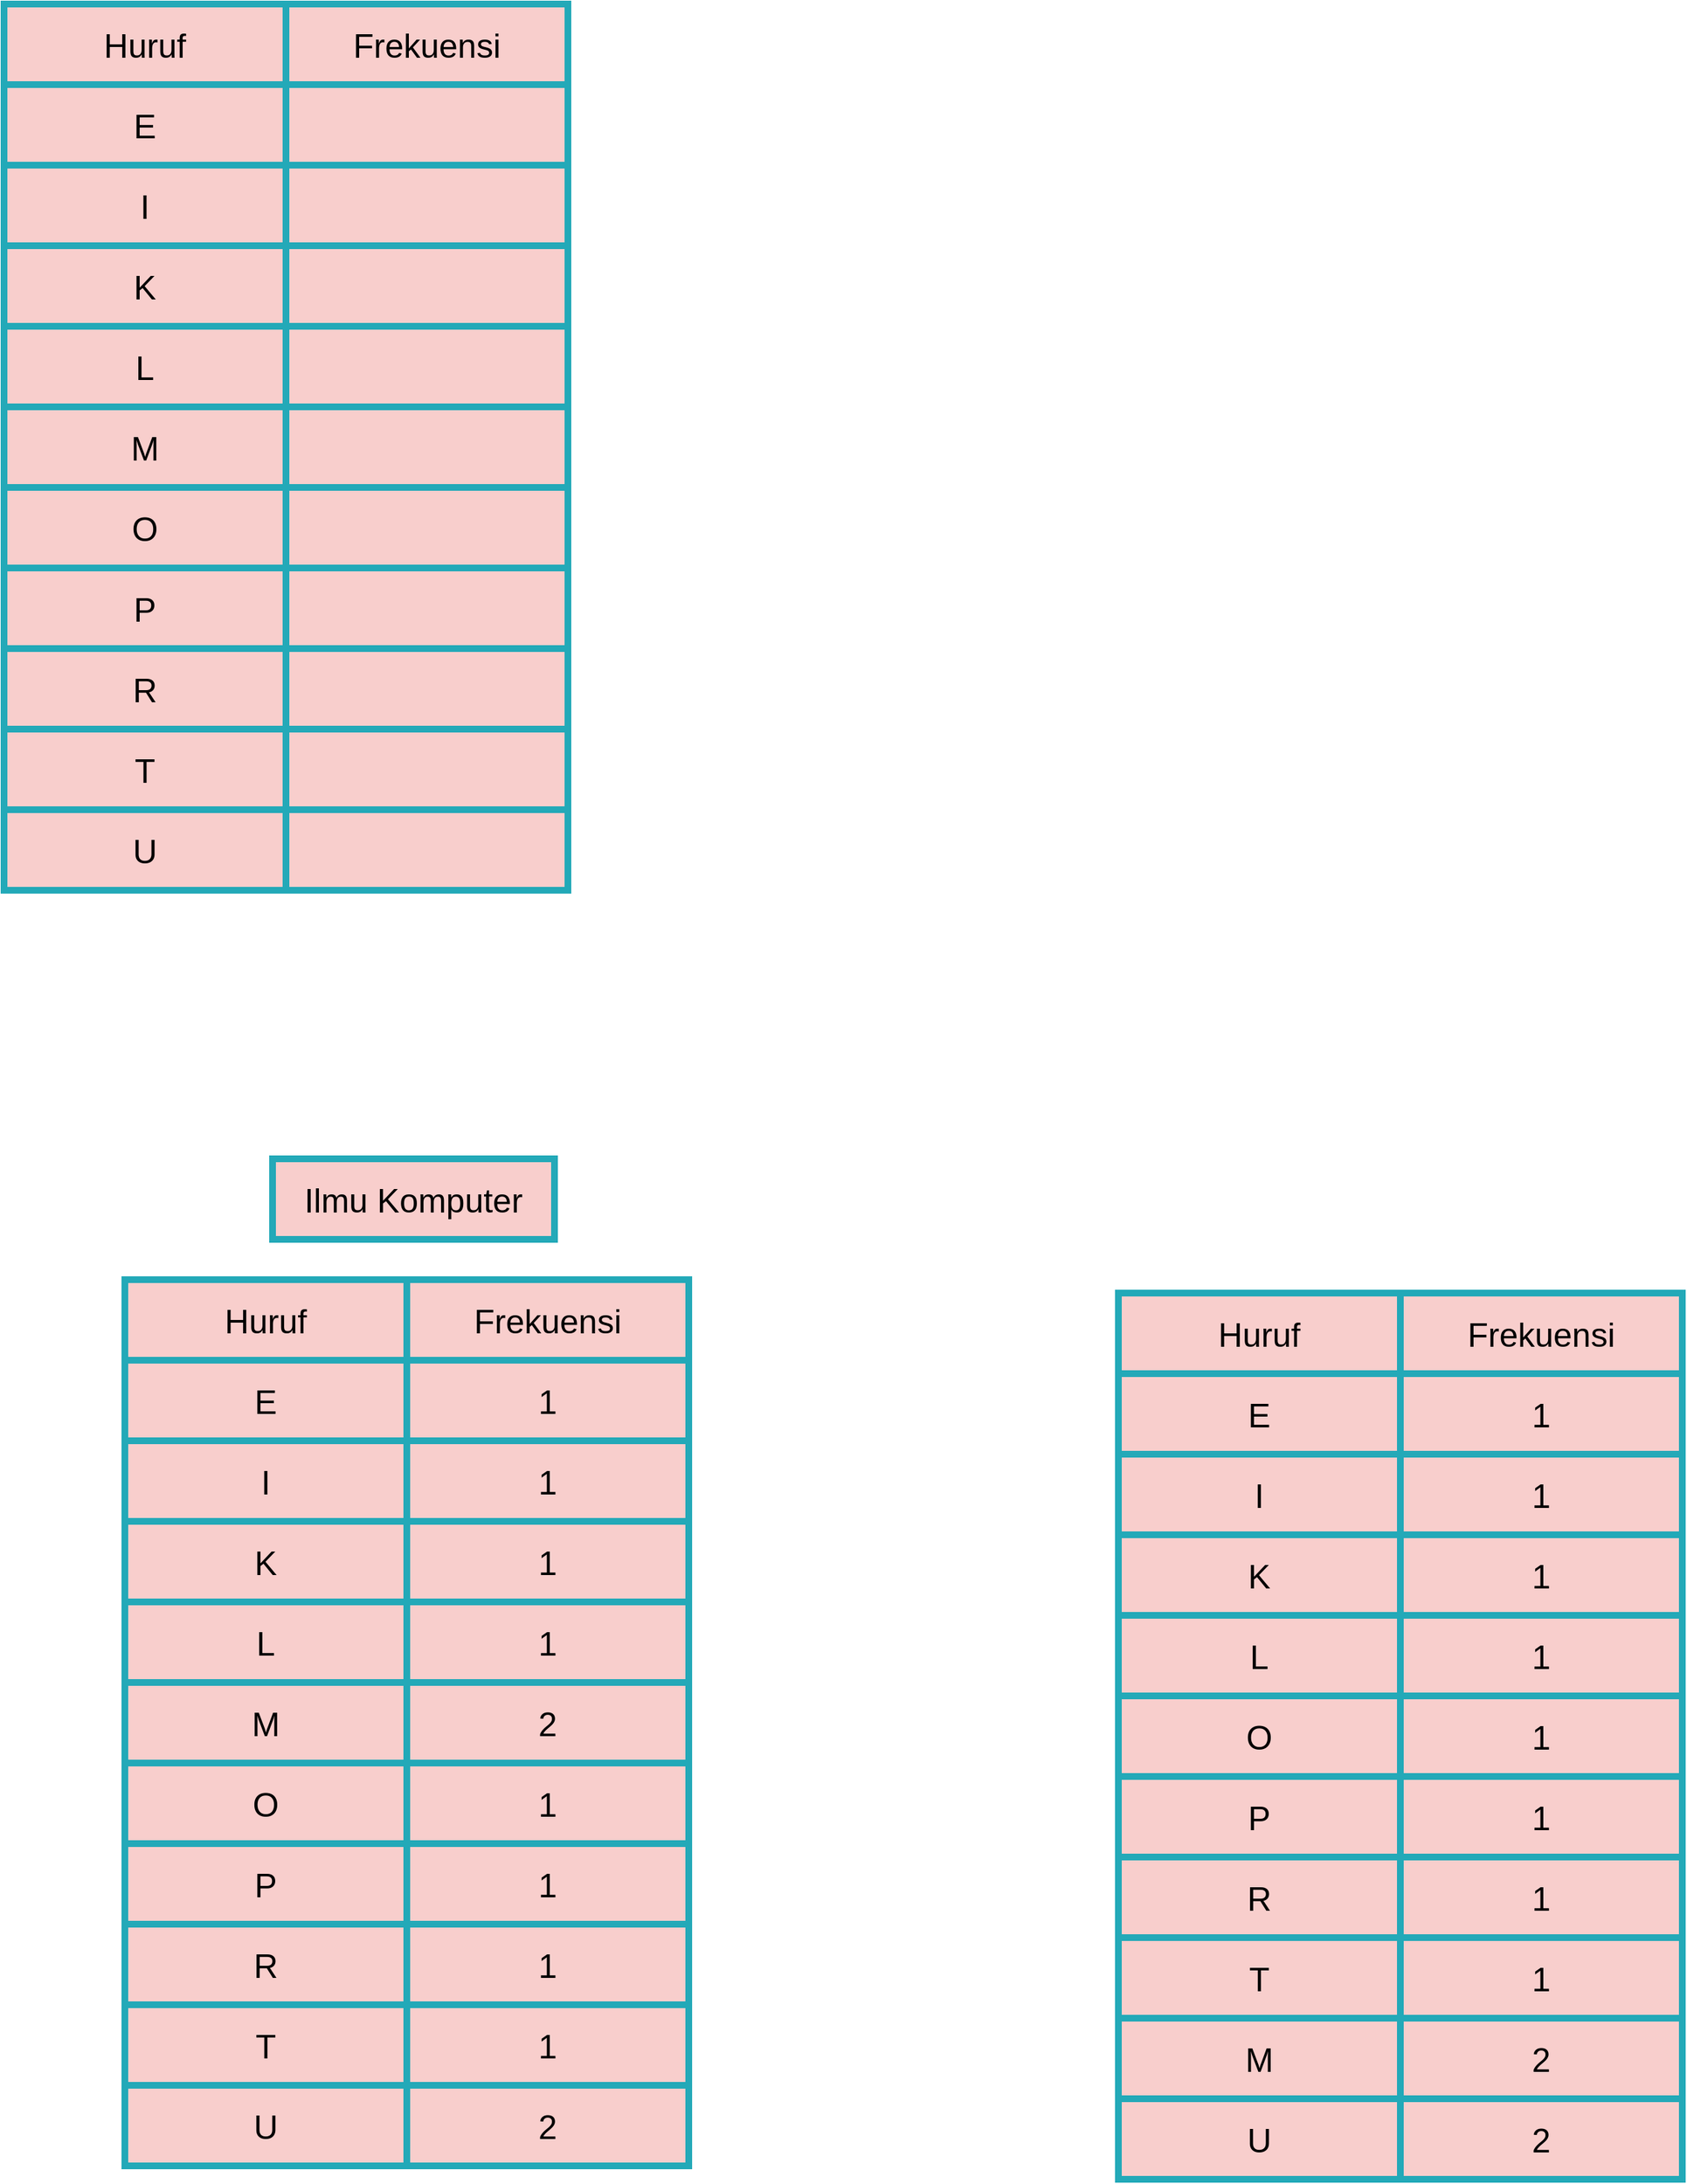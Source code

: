 <mxfile version="14.1.4" type="github" pages="10">
  <diagram id="xcT45KHdyDX67nXKkzMG" name="Page-1">
    <mxGraphModel dx="1552" dy="811" grid="1" gridSize="10" guides="1" tooltips="1" connect="1" arrows="1" fold="1" page="1" pageScale="1" pageWidth="1920" pageHeight="1200" math="0" shadow="0">
      <root>
        <mxCell id="0" />
        <mxCell id="1" parent="0" />
        <mxCell id="sQVnSLR_GBX4JWcvfMMG-1" value="&lt;font style=&quot;font-size: 25px&quot;&gt;Huruf&lt;/font&gt;" style="rounded=0;whiteSpace=wrap;html=1;strokeWidth=5;fillColor=#f8cecc;strokeColor=#23A9B8;" parent="1" vertex="1">
          <mxGeometry x="280" y="260" width="210" height="60" as="geometry" />
        </mxCell>
        <mxCell id="sQVnSLR_GBX4JWcvfMMG-2" value="&lt;span style=&quot;font-size: 25px&quot;&gt;Frekuensi&lt;/span&gt;" style="rounded=0;whiteSpace=wrap;html=1;strokeWidth=5;fillColor=#f8cecc;strokeColor=#23A9B8;" parent="1" vertex="1">
          <mxGeometry x="490" y="260" width="210" height="60" as="geometry" />
        </mxCell>
        <mxCell id="sQVnSLR_GBX4JWcvfMMG-3" value="&lt;font style=&quot;font-size: 25px&quot;&gt;E&lt;/font&gt;" style="rounded=0;whiteSpace=wrap;html=1;strokeWidth=5;fillColor=#f8cecc;strokeColor=#23A9B8;" parent="1" vertex="1">
          <mxGeometry x="280" y="320" width="210" height="60" as="geometry" />
        </mxCell>
        <mxCell id="sQVnSLR_GBX4JWcvfMMG-4" value="" style="rounded=0;whiteSpace=wrap;html=1;strokeWidth=5;fillColor=#f8cecc;strokeColor=#23A9B8;" parent="1" vertex="1">
          <mxGeometry x="490" y="320" width="210" height="60" as="geometry" />
        </mxCell>
        <mxCell id="sQVnSLR_GBX4JWcvfMMG-5" value="&lt;font style=&quot;font-size: 25px&quot;&gt;I&lt;/font&gt;" style="rounded=0;whiteSpace=wrap;html=1;strokeWidth=5;fillColor=#f8cecc;strokeColor=#23A9B8;" parent="1" vertex="1">
          <mxGeometry x="280" y="380" width="210" height="60" as="geometry" />
        </mxCell>
        <mxCell id="sQVnSLR_GBX4JWcvfMMG-6" value="" style="rounded=0;whiteSpace=wrap;html=1;strokeWidth=5;fillColor=#f8cecc;strokeColor=#23A9B8;" parent="1" vertex="1">
          <mxGeometry x="490" y="380" width="210" height="60" as="geometry" />
        </mxCell>
        <mxCell id="sQVnSLR_GBX4JWcvfMMG-7" value="&lt;font style=&quot;font-size: 25px&quot;&gt;K&lt;/font&gt;" style="rounded=0;whiteSpace=wrap;html=1;strokeWidth=5;fillColor=#f8cecc;strokeColor=#23A9B8;" parent="1" vertex="1">
          <mxGeometry x="280" y="440" width="210" height="60" as="geometry" />
        </mxCell>
        <mxCell id="sQVnSLR_GBX4JWcvfMMG-8" value="" style="rounded=0;whiteSpace=wrap;html=1;strokeWidth=5;fillColor=#f8cecc;strokeColor=#23A9B8;" parent="1" vertex="1">
          <mxGeometry x="490" y="440" width="210" height="60" as="geometry" />
        </mxCell>
        <mxCell id="sQVnSLR_GBX4JWcvfMMG-9" value="&lt;font style=&quot;font-size: 25px&quot;&gt;L&lt;/font&gt;" style="rounded=0;whiteSpace=wrap;html=1;strokeWidth=5;fillColor=#f8cecc;strokeColor=#23A9B8;" parent="1" vertex="1">
          <mxGeometry x="280" y="500" width="210" height="60" as="geometry" />
        </mxCell>
        <mxCell id="sQVnSLR_GBX4JWcvfMMG-10" value="" style="rounded=0;whiteSpace=wrap;html=1;strokeWidth=5;fillColor=#f8cecc;strokeColor=#23A9B8;" parent="1" vertex="1">
          <mxGeometry x="490" y="500" width="210" height="60" as="geometry" />
        </mxCell>
        <mxCell id="sQVnSLR_GBX4JWcvfMMG-11" value="&lt;font style=&quot;font-size: 25px&quot;&gt;M&lt;/font&gt;" style="rounded=0;whiteSpace=wrap;html=1;strokeWidth=5;fillColor=#f8cecc;strokeColor=#23A9B8;" parent="1" vertex="1">
          <mxGeometry x="280" y="560" width="210" height="60" as="geometry" />
        </mxCell>
        <mxCell id="sQVnSLR_GBX4JWcvfMMG-12" value="" style="rounded=0;whiteSpace=wrap;html=1;strokeWidth=5;fillColor=#f8cecc;strokeColor=#23A9B8;" parent="1" vertex="1">
          <mxGeometry x="490" y="560" width="210" height="60" as="geometry" />
        </mxCell>
        <mxCell id="sQVnSLR_GBX4JWcvfMMG-13" value="&lt;span style=&quot;font-size: 25px&quot;&gt;O&lt;/span&gt;" style="rounded=0;whiteSpace=wrap;html=1;strokeWidth=5;fillColor=#f8cecc;strokeColor=#23A9B8;" parent="1" vertex="1">
          <mxGeometry x="280" y="620" width="210" height="60" as="geometry" />
        </mxCell>
        <mxCell id="sQVnSLR_GBX4JWcvfMMG-14" value="" style="rounded=0;whiteSpace=wrap;html=1;strokeWidth=5;fillColor=#f8cecc;strokeColor=#23A9B8;" parent="1" vertex="1">
          <mxGeometry x="490" y="620" width="210" height="60" as="geometry" />
        </mxCell>
        <mxCell id="sQVnSLR_GBX4JWcvfMMG-15" value="&lt;font style=&quot;font-size: 25px&quot;&gt;P&lt;/font&gt;" style="rounded=0;whiteSpace=wrap;html=1;strokeWidth=5;fillColor=#f8cecc;strokeColor=#23A9B8;" parent="1" vertex="1">
          <mxGeometry x="280" y="680" width="210" height="60" as="geometry" />
        </mxCell>
        <mxCell id="sQVnSLR_GBX4JWcvfMMG-16" value="" style="rounded=0;whiteSpace=wrap;html=1;strokeWidth=5;fillColor=#f8cecc;strokeColor=#23A9B8;" parent="1" vertex="1">
          <mxGeometry x="490" y="680" width="210" height="60" as="geometry" />
        </mxCell>
        <mxCell id="sQVnSLR_GBX4JWcvfMMG-17" value="&lt;font style=&quot;font-size: 25px&quot;&gt;R&lt;/font&gt;" style="rounded=0;whiteSpace=wrap;html=1;strokeWidth=5;fillColor=#f8cecc;strokeColor=#23A9B8;" parent="1" vertex="1">
          <mxGeometry x="280" y="740" width="210" height="60" as="geometry" />
        </mxCell>
        <mxCell id="sQVnSLR_GBX4JWcvfMMG-18" value="" style="rounded=0;whiteSpace=wrap;html=1;strokeWidth=5;fillColor=#f8cecc;strokeColor=#23A9B8;" parent="1" vertex="1">
          <mxGeometry x="490" y="740" width="210" height="60" as="geometry" />
        </mxCell>
        <mxCell id="sQVnSLR_GBX4JWcvfMMG-19" value="&lt;font style=&quot;font-size: 25px&quot;&gt;T&lt;/font&gt;" style="rounded=0;whiteSpace=wrap;html=1;strokeWidth=5;fillColor=#f8cecc;strokeColor=#23A9B8;" parent="1" vertex="1">
          <mxGeometry x="280" y="800" width="210" height="60" as="geometry" />
        </mxCell>
        <mxCell id="sQVnSLR_GBX4JWcvfMMG-20" value="" style="rounded=0;whiteSpace=wrap;html=1;strokeWidth=5;fillColor=#f8cecc;strokeColor=#23A9B8;" parent="1" vertex="1">
          <mxGeometry x="490" y="800" width="210" height="60" as="geometry" />
        </mxCell>
        <mxCell id="sQVnSLR_GBX4JWcvfMMG-21" value="&lt;font style=&quot;font-size: 25px&quot;&gt;U&lt;/font&gt;" style="rounded=0;whiteSpace=wrap;html=1;strokeWidth=5;fillColor=#f8cecc;strokeColor=#23A9B8;" parent="1" vertex="1">
          <mxGeometry x="280" y="860" width="210" height="60" as="geometry" />
        </mxCell>
        <mxCell id="sQVnSLR_GBX4JWcvfMMG-22" value="" style="rounded=0;whiteSpace=wrap;html=1;strokeWidth=5;fillColor=#f8cecc;strokeColor=#23A9B8;" parent="1" vertex="1">
          <mxGeometry x="490" y="860" width="210" height="60" as="geometry" />
        </mxCell>
        <mxCell id="sQVnSLR_GBX4JWcvfMMG-23" value="&lt;font style=&quot;font-size: 25px&quot;&gt;Huruf&lt;/font&gt;" style="rounded=0;whiteSpace=wrap;html=1;strokeWidth=5;fillColor=#f8cecc;strokeColor=#23A9B8;" parent="1" vertex="1">
          <mxGeometry x="370" y="1210" width="210" height="60" as="geometry" />
        </mxCell>
        <mxCell id="sQVnSLR_GBX4JWcvfMMG-24" value="&lt;span style=&quot;font-size: 25px&quot;&gt;Frekuensi&lt;/span&gt;" style="rounded=0;whiteSpace=wrap;html=1;strokeWidth=5;fillColor=#f8cecc;strokeColor=#23A9B8;" parent="1" vertex="1">
          <mxGeometry x="580" y="1210" width="210" height="60" as="geometry" />
        </mxCell>
        <mxCell id="sQVnSLR_GBX4JWcvfMMG-25" value="&lt;font style=&quot;font-size: 25px&quot;&gt;E&lt;/font&gt;" style="rounded=0;whiteSpace=wrap;html=1;strokeWidth=5;fillColor=#f8cecc;strokeColor=#23A9B8;" parent="1" vertex="1">
          <mxGeometry x="370" y="1270" width="210" height="60" as="geometry" />
        </mxCell>
        <mxCell id="sQVnSLR_GBX4JWcvfMMG-26" value="&lt;span style=&quot;font-size: 25px&quot;&gt;1&lt;/span&gt;" style="rounded=0;whiteSpace=wrap;html=1;strokeWidth=5;fillColor=#f8cecc;strokeColor=#23A9B8;" parent="1" vertex="1">
          <mxGeometry x="580" y="1270" width="210" height="60" as="geometry" />
        </mxCell>
        <mxCell id="sQVnSLR_GBX4JWcvfMMG-27" value="&lt;font style=&quot;font-size: 25px&quot;&gt;I&lt;/font&gt;" style="rounded=0;whiteSpace=wrap;html=1;strokeWidth=5;fillColor=#f8cecc;strokeColor=#23A9B8;" parent="1" vertex="1">
          <mxGeometry x="370" y="1330" width="210" height="60" as="geometry" />
        </mxCell>
        <mxCell id="sQVnSLR_GBX4JWcvfMMG-28" value="&#xa;&#xa;&lt;span style=&quot;color: rgb(0, 0, 0); font-family: helvetica; font-size: 25px; font-style: normal; font-weight: 400; letter-spacing: normal; text-align: center; text-indent: 0px; text-transform: none; word-spacing: 0px; background-color: rgb(248, 249, 250); display: inline; float: none;&quot;&gt;1&lt;/span&gt;&#xa;&#xa;" style="rounded=0;whiteSpace=wrap;html=1;strokeWidth=5;fillColor=#f8cecc;strokeColor=#23A9B8;" parent="1" vertex="1">
          <mxGeometry x="580" y="1330" width="210" height="60" as="geometry" />
        </mxCell>
        <mxCell id="sQVnSLR_GBX4JWcvfMMG-29" value="&lt;font style=&quot;font-size: 25px&quot;&gt;K&lt;/font&gt;" style="rounded=0;whiteSpace=wrap;html=1;strokeWidth=5;fillColor=#f8cecc;strokeColor=#23A9B8;" parent="1" vertex="1">
          <mxGeometry x="370" y="1390" width="210" height="60" as="geometry" />
        </mxCell>
        <mxCell id="sQVnSLR_GBX4JWcvfMMG-30" value="" style="rounded=0;whiteSpace=wrap;html=1;strokeWidth=5;fillColor=#f8cecc;strokeColor=#23A9B8;" parent="1" vertex="1">
          <mxGeometry x="580" y="1390" width="210" height="60" as="geometry" />
        </mxCell>
        <mxCell id="sQVnSLR_GBX4JWcvfMMG-31" value="&lt;font style=&quot;font-size: 25px&quot;&gt;L&lt;/font&gt;" style="rounded=0;whiteSpace=wrap;html=1;strokeWidth=5;fillColor=#f8cecc;strokeColor=#23A9B8;" parent="1" vertex="1">
          <mxGeometry x="370" y="1450" width="210" height="60" as="geometry" />
        </mxCell>
        <mxCell id="sQVnSLR_GBX4JWcvfMMG-32" value="" style="rounded=0;whiteSpace=wrap;html=1;strokeWidth=5;fillColor=#f8cecc;strokeColor=#23A9B8;" parent="1" vertex="1">
          <mxGeometry x="580" y="1450" width="210" height="60" as="geometry" />
        </mxCell>
        <mxCell id="sQVnSLR_GBX4JWcvfMMG-33" value="&lt;font style=&quot;font-size: 25px&quot;&gt;M&lt;/font&gt;" style="rounded=0;whiteSpace=wrap;html=1;strokeWidth=5;fillColor=#f8cecc;strokeColor=#23A9B8;" parent="1" vertex="1">
          <mxGeometry x="370" y="1510" width="210" height="60" as="geometry" />
        </mxCell>
        <mxCell id="sQVnSLR_GBX4JWcvfMMG-34" value="" style="rounded=0;whiteSpace=wrap;html=1;strokeWidth=5;fillColor=#f8cecc;strokeColor=#23A9B8;" parent="1" vertex="1">
          <mxGeometry x="580" y="1510" width="210" height="60" as="geometry" />
        </mxCell>
        <mxCell id="sQVnSLR_GBX4JWcvfMMG-35" value="&lt;span style=&quot;font-size: 25px&quot;&gt;O&lt;/span&gt;" style="rounded=0;whiteSpace=wrap;html=1;strokeWidth=5;fillColor=#f8cecc;strokeColor=#23A9B8;" parent="1" vertex="1">
          <mxGeometry x="370" y="1570" width="210" height="60" as="geometry" />
        </mxCell>
        <mxCell id="sQVnSLR_GBX4JWcvfMMG-36" value="" style="rounded=0;whiteSpace=wrap;html=1;strokeWidth=5;fillColor=#f8cecc;strokeColor=#23A9B8;" parent="1" vertex="1">
          <mxGeometry x="580" y="1570" width="210" height="60" as="geometry" />
        </mxCell>
        <mxCell id="sQVnSLR_GBX4JWcvfMMG-37" value="&lt;font style=&quot;font-size: 25px&quot;&gt;P&lt;/font&gt;" style="rounded=0;whiteSpace=wrap;html=1;strokeWidth=5;fillColor=#f8cecc;strokeColor=#23A9B8;" parent="1" vertex="1">
          <mxGeometry x="370" y="1630" width="210" height="60" as="geometry" />
        </mxCell>
        <mxCell id="sQVnSLR_GBX4JWcvfMMG-38" value="" style="rounded=0;whiteSpace=wrap;html=1;strokeWidth=5;fillColor=#f8cecc;strokeColor=#23A9B8;" parent="1" vertex="1">
          <mxGeometry x="580" y="1630" width="210" height="60" as="geometry" />
        </mxCell>
        <mxCell id="sQVnSLR_GBX4JWcvfMMG-39" value="&lt;font style=&quot;font-size: 25px&quot;&gt;R&lt;/font&gt;" style="rounded=0;whiteSpace=wrap;html=1;strokeWidth=5;fillColor=#f8cecc;strokeColor=#23A9B8;" parent="1" vertex="1">
          <mxGeometry x="370" y="1690" width="210" height="60" as="geometry" />
        </mxCell>
        <mxCell id="sQVnSLR_GBX4JWcvfMMG-40" value="" style="rounded=0;whiteSpace=wrap;html=1;strokeWidth=5;fillColor=#f8cecc;strokeColor=#23A9B8;" parent="1" vertex="1">
          <mxGeometry x="580" y="1690" width="210" height="60" as="geometry" />
        </mxCell>
        <mxCell id="sQVnSLR_GBX4JWcvfMMG-41" value="&lt;font style=&quot;font-size: 25px&quot;&gt;T&lt;/font&gt;" style="rounded=0;whiteSpace=wrap;html=1;strokeWidth=5;fillColor=#f8cecc;strokeColor=#23A9B8;" parent="1" vertex="1">
          <mxGeometry x="370" y="1750" width="210" height="60" as="geometry" />
        </mxCell>
        <mxCell id="sQVnSLR_GBX4JWcvfMMG-42" value="" style="rounded=0;whiteSpace=wrap;html=1;strokeWidth=5;fillColor=#f8cecc;strokeColor=#23A9B8;" parent="1" vertex="1">
          <mxGeometry x="580" y="1750" width="210" height="60" as="geometry" />
        </mxCell>
        <mxCell id="sQVnSLR_GBX4JWcvfMMG-43" value="&lt;font style=&quot;font-size: 25px&quot;&gt;U&lt;/font&gt;" style="rounded=0;whiteSpace=wrap;html=1;strokeWidth=5;fillColor=#f8cecc;strokeColor=#23A9B8;" parent="1" vertex="1">
          <mxGeometry x="370" y="1810" width="210" height="60" as="geometry" />
        </mxCell>
        <mxCell id="sQVnSLR_GBX4JWcvfMMG-44" value="" style="rounded=0;whiteSpace=wrap;html=1;strokeWidth=5;fillColor=#f8cecc;strokeColor=#23A9B8;" parent="1" vertex="1">
          <mxGeometry x="580" y="1810" width="210" height="60" as="geometry" />
        </mxCell>
        <mxCell id="sQVnSLR_GBX4JWcvfMMG-45" value="&lt;span style=&quot;font-size: 25px&quot;&gt;Ilmu Komputer&lt;/span&gt;" style="rounded=0;whiteSpace=wrap;html=1;strokeWidth=5;fillColor=#f8cecc;strokeColor=#23A9B8;" parent="1" vertex="1">
          <mxGeometry x="480" y="1120" width="210" height="60" as="geometry" />
        </mxCell>
        <mxCell id="sQVnSLR_GBX4JWcvfMMG-46" value="&lt;span style=&quot;font-size: 25px&quot;&gt;1&lt;/span&gt;" style="rounded=0;whiteSpace=wrap;html=1;strokeWidth=5;fillColor=#f8cecc;strokeColor=#23A9B8;" parent="1" vertex="1">
          <mxGeometry x="580" y="1330" width="210" height="60" as="geometry" />
        </mxCell>
        <mxCell id="sQVnSLR_GBX4JWcvfMMG-47" value="&lt;span style=&quot;font-size: 25px&quot;&gt;1&lt;/span&gt;" style="rounded=0;whiteSpace=wrap;html=1;strokeWidth=5;fillColor=#f8cecc;strokeColor=#23A9B8;" parent="1" vertex="1">
          <mxGeometry x="580" y="1390" width="210" height="60" as="geometry" />
        </mxCell>
        <mxCell id="sQVnSLR_GBX4JWcvfMMG-48" value="&lt;span style=&quot;font-size: 25px&quot;&gt;1&lt;/span&gt;" style="rounded=0;whiteSpace=wrap;html=1;strokeWidth=5;fillColor=#f8cecc;strokeColor=#23A9B8;" parent="1" vertex="1">
          <mxGeometry x="580" y="1450" width="210" height="60" as="geometry" />
        </mxCell>
        <mxCell id="sQVnSLR_GBX4JWcvfMMG-49" value="&lt;span style=&quot;font-size: 25px&quot;&gt;1&lt;/span&gt;" style="rounded=0;whiteSpace=wrap;html=1;strokeWidth=5;fillColor=#f8cecc;strokeColor=#23A9B8;" parent="1" vertex="1">
          <mxGeometry x="580" y="1570" width="210" height="60" as="geometry" />
        </mxCell>
        <mxCell id="sQVnSLR_GBX4JWcvfMMG-50" value="&lt;span style=&quot;font-size: 25px&quot;&gt;1&lt;/span&gt;" style="rounded=0;whiteSpace=wrap;html=1;strokeWidth=5;fillColor=#f8cecc;strokeColor=#23A9B8;" parent="1" vertex="1">
          <mxGeometry x="580" y="1630" width="210" height="60" as="geometry" />
        </mxCell>
        <mxCell id="sQVnSLR_GBX4JWcvfMMG-51" value="&lt;span style=&quot;font-size: 25px&quot;&gt;1&lt;/span&gt;" style="rounded=0;whiteSpace=wrap;html=1;strokeWidth=5;fillColor=#f8cecc;strokeColor=#23A9B8;" parent="1" vertex="1">
          <mxGeometry x="580" y="1690" width="210" height="60" as="geometry" />
        </mxCell>
        <mxCell id="sQVnSLR_GBX4JWcvfMMG-52" value="&lt;span style=&quot;font-size: 25px&quot;&gt;1&lt;/span&gt;" style="rounded=0;whiteSpace=wrap;html=1;strokeWidth=5;fillColor=#f8cecc;strokeColor=#23A9B8;" parent="1" vertex="1">
          <mxGeometry x="580" y="1750" width="210" height="60" as="geometry" />
        </mxCell>
        <mxCell id="sQVnSLR_GBX4JWcvfMMG-53" value="&lt;span style=&quot;font-size: 25px&quot;&gt;2&lt;/span&gt;" style="rounded=0;whiteSpace=wrap;html=1;strokeWidth=5;fillColor=#f8cecc;strokeColor=#23A9B8;" parent="1" vertex="1">
          <mxGeometry x="580" y="1510" width="210" height="60" as="geometry" />
        </mxCell>
        <mxCell id="sQVnSLR_GBX4JWcvfMMG-54" value="&lt;span style=&quot;font-size: 25px&quot;&gt;2&lt;/span&gt;" style="rounded=0;whiteSpace=wrap;html=1;strokeWidth=5;fillColor=#f8cecc;strokeColor=#23A9B8;" parent="1" vertex="1">
          <mxGeometry x="580" y="1810" width="210" height="60" as="geometry" />
        </mxCell>
        <mxCell id="sQVnSLR_GBX4JWcvfMMG-55" value="&lt;font style=&quot;font-size: 25px&quot;&gt;Huruf&lt;/font&gt;" style="rounded=0;whiteSpace=wrap;html=1;strokeWidth=5;fillColor=#f8cecc;strokeColor=#23A9B8;" parent="1" vertex="1">
          <mxGeometry x="1110" y="1220" width="210" height="60" as="geometry" />
        </mxCell>
        <mxCell id="sQVnSLR_GBX4JWcvfMMG-56" value="&lt;span style=&quot;font-size: 25px&quot;&gt;Frekuensi&lt;/span&gt;" style="rounded=0;whiteSpace=wrap;html=1;strokeWidth=5;fillColor=#f8cecc;strokeColor=#23A9B8;" parent="1" vertex="1">
          <mxGeometry x="1320" y="1220" width="210" height="60" as="geometry" />
        </mxCell>
        <mxCell id="sQVnSLR_GBX4JWcvfMMG-57" value="&lt;font style=&quot;font-size: 25px&quot;&gt;E&lt;/font&gt;" style="rounded=0;whiteSpace=wrap;html=1;strokeWidth=5;fillColor=#f8cecc;strokeColor=#23A9B8;" parent="1" vertex="1">
          <mxGeometry x="1110" y="1280" width="210" height="60" as="geometry" />
        </mxCell>
        <mxCell id="sQVnSLR_GBX4JWcvfMMG-58" value="&lt;span style=&quot;font-size: 25px&quot;&gt;1&lt;/span&gt;" style="rounded=0;whiteSpace=wrap;html=1;strokeWidth=5;fillColor=#f8cecc;strokeColor=#23A9B8;" parent="1" vertex="1">
          <mxGeometry x="1320" y="1280" width="210" height="60" as="geometry" />
        </mxCell>
        <mxCell id="sQVnSLR_GBX4JWcvfMMG-59" value="&lt;font style=&quot;font-size: 25px&quot;&gt;I&lt;/font&gt;" style="rounded=0;whiteSpace=wrap;html=1;strokeWidth=5;fillColor=#f8cecc;strokeColor=#23A9B8;" parent="1" vertex="1">
          <mxGeometry x="1110" y="1340" width="210" height="60" as="geometry" />
        </mxCell>
        <mxCell id="sQVnSLR_GBX4JWcvfMMG-60" value="&#xa;&#xa;&lt;span style=&quot;color: rgb(0, 0, 0); font-family: helvetica; font-size: 25px; font-style: normal; font-weight: 400; letter-spacing: normal; text-align: center; text-indent: 0px; text-transform: none; word-spacing: 0px; background-color: rgb(248, 249, 250); display: inline; float: none;&quot;&gt;1&lt;/span&gt;&#xa;&#xa;" style="rounded=0;whiteSpace=wrap;html=1;strokeWidth=5;fillColor=#f8cecc;strokeColor=#23A9B8;" parent="1" vertex="1">
          <mxGeometry x="1320" y="1340" width="210" height="60" as="geometry" />
        </mxCell>
        <mxCell id="sQVnSLR_GBX4JWcvfMMG-61" value="&lt;font style=&quot;font-size: 25px&quot;&gt;K&lt;/font&gt;" style="rounded=0;whiteSpace=wrap;html=1;strokeWidth=5;fillColor=#f8cecc;strokeColor=#23A9B8;" parent="1" vertex="1">
          <mxGeometry x="1110" y="1400" width="210" height="60" as="geometry" />
        </mxCell>
        <mxCell id="sQVnSLR_GBX4JWcvfMMG-62" value="" style="rounded=0;whiteSpace=wrap;html=1;strokeWidth=5;fillColor=#f8cecc;strokeColor=#23A9B8;" parent="1" vertex="1">
          <mxGeometry x="1320" y="1400" width="210" height="60" as="geometry" />
        </mxCell>
        <mxCell id="sQVnSLR_GBX4JWcvfMMG-63" value="&lt;font style=&quot;font-size: 25px&quot;&gt;L&lt;/font&gt;" style="rounded=0;whiteSpace=wrap;html=1;strokeWidth=5;fillColor=#f8cecc;strokeColor=#23A9B8;" parent="1" vertex="1">
          <mxGeometry x="1110" y="1460" width="210" height="60" as="geometry" />
        </mxCell>
        <mxCell id="sQVnSLR_GBX4JWcvfMMG-64" value="" style="rounded=0;whiteSpace=wrap;html=1;strokeWidth=5;fillColor=#f8cecc;strokeColor=#23A9B8;" parent="1" vertex="1">
          <mxGeometry x="1320" y="1460" width="210" height="60" as="geometry" />
        </mxCell>
        <mxCell id="sQVnSLR_GBX4JWcvfMMG-66" value="" style="rounded=0;whiteSpace=wrap;html=1;strokeWidth=5;fillColor=#f8cecc;strokeColor=#23A9B8;" parent="1" vertex="1">
          <mxGeometry x="1320" y="1520" width="210" height="60" as="geometry" />
        </mxCell>
        <mxCell id="sQVnSLR_GBX4JWcvfMMG-67" value="&lt;span style=&quot;font-size: 25px&quot;&gt;O&lt;/span&gt;" style="rounded=0;whiteSpace=wrap;html=1;strokeWidth=5;fillColor=#f8cecc;strokeColor=#23A9B8;" parent="1" vertex="1">
          <mxGeometry x="1110" y="1520" width="210" height="60" as="geometry" />
        </mxCell>
        <mxCell id="sQVnSLR_GBX4JWcvfMMG-68" value="" style="rounded=0;whiteSpace=wrap;html=1;strokeWidth=5;fillColor=#f8cecc;strokeColor=#23A9B8;" parent="1" vertex="1">
          <mxGeometry x="1320" y="1580" width="210" height="60" as="geometry" />
        </mxCell>
        <mxCell id="sQVnSLR_GBX4JWcvfMMG-69" value="&lt;font style=&quot;font-size: 25px&quot;&gt;P&lt;/font&gt;" style="rounded=0;whiteSpace=wrap;html=1;strokeWidth=5;fillColor=#f8cecc;strokeColor=#23A9B8;" parent="1" vertex="1">
          <mxGeometry x="1110" y="1580" width="210" height="60" as="geometry" />
        </mxCell>
        <mxCell id="sQVnSLR_GBX4JWcvfMMG-70" value="" style="rounded=0;whiteSpace=wrap;html=1;strokeWidth=5;fillColor=#f8cecc;strokeColor=#23A9B8;" parent="1" vertex="1">
          <mxGeometry x="1320" y="1640" width="210" height="60" as="geometry" />
        </mxCell>
        <mxCell id="sQVnSLR_GBX4JWcvfMMG-71" value="&lt;font style=&quot;font-size: 25px&quot;&gt;R&lt;/font&gt;" style="rounded=0;whiteSpace=wrap;html=1;strokeWidth=5;fillColor=#f8cecc;strokeColor=#23A9B8;" parent="1" vertex="1">
          <mxGeometry x="1110" y="1640" width="210" height="60" as="geometry" />
        </mxCell>
        <mxCell id="sQVnSLR_GBX4JWcvfMMG-72" value="" style="rounded=0;whiteSpace=wrap;html=1;strokeWidth=5;fillColor=#f8cecc;strokeColor=#23A9B8;" parent="1" vertex="1">
          <mxGeometry x="1320" y="1700" width="210" height="60" as="geometry" />
        </mxCell>
        <mxCell id="sQVnSLR_GBX4JWcvfMMG-73" value="&lt;font style=&quot;font-size: 25px&quot;&gt;T&lt;/font&gt;" style="rounded=0;whiteSpace=wrap;html=1;strokeWidth=5;fillColor=#f8cecc;strokeColor=#23A9B8;" parent="1" vertex="1">
          <mxGeometry x="1110" y="1700" width="210" height="60" as="geometry" />
        </mxCell>
        <mxCell id="sQVnSLR_GBX4JWcvfMMG-74" value="" style="rounded=0;whiteSpace=wrap;html=1;strokeWidth=5;fillColor=#f8cecc;strokeColor=#23A9B8;" parent="1" vertex="1">
          <mxGeometry x="1320" y="1760" width="210" height="60" as="geometry" />
        </mxCell>
        <mxCell id="sQVnSLR_GBX4JWcvfMMG-75" value="&lt;font style=&quot;font-size: 25px&quot;&gt;U&lt;/font&gt;" style="rounded=0;whiteSpace=wrap;html=1;strokeWidth=5;fillColor=#f8cecc;strokeColor=#23A9B8;" parent="1" vertex="1">
          <mxGeometry x="1110" y="1820" width="210" height="60" as="geometry" />
        </mxCell>
        <mxCell id="sQVnSLR_GBX4JWcvfMMG-76" value="" style="rounded=0;whiteSpace=wrap;html=1;strokeWidth=5;fillColor=#f8cecc;strokeColor=#23A9B8;" parent="1" vertex="1">
          <mxGeometry x="1320" y="1820" width="210" height="60" as="geometry" />
        </mxCell>
        <mxCell id="sQVnSLR_GBX4JWcvfMMG-77" value="&lt;span style=&quot;font-size: 25px&quot;&gt;1&lt;/span&gt;" style="rounded=0;whiteSpace=wrap;html=1;strokeWidth=5;fillColor=#f8cecc;strokeColor=#23A9B8;" parent="1" vertex="1">
          <mxGeometry x="1320" y="1340" width="210" height="60" as="geometry" />
        </mxCell>
        <mxCell id="sQVnSLR_GBX4JWcvfMMG-78" value="&lt;span style=&quot;font-size: 25px&quot;&gt;1&lt;/span&gt;" style="rounded=0;whiteSpace=wrap;html=1;strokeWidth=5;fillColor=#f8cecc;strokeColor=#23A9B8;" parent="1" vertex="1">
          <mxGeometry x="1320" y="1400" width="210" height="60" as="geometry" />
        </mxCell>
        <mxCell id="sQVnSLR_GBX4JWcvfMMG-79" value="&lt;span style=&quot;font-size: 25px&quot;&gt;1&lt;/span&gt;" style="rounded=0;whiteSpace=wrap;html=1;strokeWidth=5;fillColor=#f8cecc;strokeColor=#23A9B8;" parent="1" vertex="1">
          <mxGeometry x="1320" y="1460" width="210" height="60" as="geometry" />
        </mxCell>
        <mxCell id="sQVnSLR_GBX4JWcvfMMG-80" value="&lt;span style=&quot;font-size: 25px&quot;&gt;1&lt;/span&gt;" style="rounded=0;whiteSpace=wrap;html=1;strokeWidth=5;fillColor=#f8cecc;strokeColor=#23A9B8;" parent="1" vertex="1">
          <mxGeometry x="1320" y="1580" width="210" height="60" as="geometry" />
        </mxCell>
        <mxCell id="sQVnSLR_GBX4JWcvfMMG-81" value="&lt;span style=&quot;font-size: 25px&quot;&gt;1&lt;/span&gt;" style="rounded=0;whiteSpace=wrap;html=1;strokeWidth=5;fillColor=#f8cecc;strokeColor=#23A9B8;" parent="1" vertex="1">
          <mxGeometry x="1320" y="1640" width="210" height="60" as="geometry" />
        </mxCell>
        <mxCell id="sQVnSLR_GBX4JWcvfMMG-82" value="&lt;span style=&quot;font-size: 25px&quot;&gt;1&lt;/span&gt;" style="rounded=0;whiteSpace=wrap;html=1;strokeWidth=5;fillColor=#f8cecc;strokeColor=#23A9B8;" parent="1" vertex="1">
          <mxGeometry x="1320" y="1700" width="210" height="60" as="geometry" />
        </mxCell>
        <mxCell id="sQVnSLR_GBX4JWcvfMMG-83" value="&lt;span style=&quot;font-size: 25px&quot;&gt;1&lt;/span&gt;" style="rounded=0;whiteSpace=wrap;html=1;strokeWidth=5;fillColor=#f8cecc;strokeColor=#23A9B8;" parent="1" vertex="1">
          <mxGeometry x="1320" y="1760" width="210" height="60" as="geometry" />
        </mxCell>
        <mxCell id="sQVnSLR_GBX4JWcvfMMG-84" value="&lt;span style=&quot;font-size: 25px&quot;&gt;2&lt;/span&gt;" style="rounded=0;whiteSpace=wrap;html=1;strokeWidth=5;fillColor=#f8cecc;strokeColor=#23A9B8;" parent="1" vertex="1">
          <mxGeometry x="1320" y="1760" width="210" height="60" as="geometry" />
        </mxCell>
        <mxCell id="sQVnSLR_GBX4JWcvfMMG-85" value="&lt;span style=&quot;font-size: 25px&quot;&gt;2&lt;/span&gt;" style="rounded=0;whiteSpace=wrap;html=1;strokeWidth=5;fillColor=#f8cecc;strokeColor=#23A9B8;" parent="1" vertex="1">
          <mxGeometry x="1320" y="1820" width="210" height="60" as="geometry" />
        </mxCell>
        <mxCell id="sQVnSLR_GBX4JWcvfMMG-86" value="&lt;font style=&quot;font-size: 25px&quot;&gt;M&lt;/font&gt;" style="rounded=0;whiteSpace=wrap;html=1;strokeWidth=5;fillColor=#f8cecc;strokeColor=#23A9B8;" parent="1" vertex="1">
          <mxGeometry x="1110" y="1760" width="210" height="60" as="geometry" />
        </mxCell>
        <mxCell id="sQVnSLR_GBX4JWcvfMMG-87" value="&lt;font style=&quot;font-size: 25px&quot;&gt;1&lt;/font&gt;" style="rounded=0;whiteSpace=wrap;html=1;strokeWidth=5;fillColor=#f8cecc;strokeColor=#23A9B8;" parent="1" vertex="1">
          <mxGeometry x="1320" y="1520" width="210" height="60" as="geometry" />
        </mxCell>
      </root>
    </mxGraphModel>
  </diagram>
  <diagram id="wEmR2FyfpjaTZQlFzQhh" name="Page-2">
    <mxGraphModel dx="1552" dy="811" grid="1" gridSize="10" guides="1" tooltips="1" connect="1" arrows="1" fold="1" page="1" pageScale="1" pageWidth="1920" pageHeight="1200" math="0" shadow="0">
      <root>
        <mxCell id="oNAC4CXHgwPkrz5FuR1e-0" />
        <mxCell id="oNAC4CXHgwPkrz5FuR1e-1" parent="oNAC4CXHgwPkrz5FuR1e-0" />
        <mxCell id="JvbAWI2iFTYxY_Lco67c-0" value="&lt;font style=&quot;font-size: 25px&quot;&gt;Huruf&lt;/font&gt;" style="rounded=0;whiteSpace=wrap;html=1;strokeWidth=5;fillColor=#f8cecc;strokeColor=#23A9B8;" vertex="1" parent="oNAC4CXHgwPkrz5FuR1e-1">
          <mxGeometry x="1180" y="1650" width="210" height="60" as="geometry" />
        </mxCell>
        <mxCell id="JvbAWI2iFTYxY_Lco67c-1" value="&lt;span style=&quot;font-size: 25px&quot;&gt;Frekuensi&lt;/span&gt;" style="rounded=0;whiteSpace=wrap;html=1;strokeWidth=5;fillColor=#f8cecc;strokeColor=#23A9B8;" vertex="1" parent="oNAC4CXHgwPkrz5FuR1e-1">
          <mxGeometry x="1390" y="1650" width="210" height="60" as="geometry" />
        </mxCell>
        <mxCell id="JvbAWI2iFTYxY_Lco67c-4" value="&lt;font style=&quot;font-size: 25px&quot;&gt;EI&lt;/font&gt;" style="rounded=0;whiteSpace=wrap;html=1;strokeWidth=5;fillColor=#f8cecc;strokeColor=#23A9B8;" vertex="1" parent="oNAC4CXHgwPkrz5FuR1e-1">
          <mxGeometry x="1180" y="2070" width="210" height="60" as="geometry" />
        </mxCell>
        <mxCell id="JvbAWI2iFTYxY_Lco67c-6" value="&lt;font style=&quot;font-size: 25px&quot;&gt;K&lt;/font&gt;" style="rounded=0;whiteSpace=wrap;html=1;strokeWidth=5;fillColor=#f8cecc;strokeColor=#23A9B8;" vertex="1" parent="oNAC4CXHgwPkrz5FuR1e-1">
          <mxGeometry x="1180" y="1710" width="210" height="60" as="geometry" />
        </mxCell>
        <mxCell id="JvbAWI2iFTYxY_Lco67c-7" value="" style="rounded=0;whiteSpace=wrap;html=1;strokeWidth=5;fillColor=#f8cecc;strokeColor=#23A9B8;" vertex="1" parent="oNAC4CXHgwPkrz5FuR1e-1">
          <mxGeometry x="1390" y="1770" width="210" height="60" as="geometry" />
        </mxCell>
        <mxCell id="JvbAWI2iFTYxY_Lco67c-8" value="&lt;font style=&quot;font-size: 25px&quot;&gt;L&lt;/font&gt;" style="rounded=0;whiteSpace=wrap;html=1;strokeWidth=5;fillColor=#f8cecc;strokeColor=#23A9B8;" vertex="1" parent="oNAC4CXHgwPkrz5FuR1e-1">
          <mxGeometry x="1180" y="1770" width="210" height="60" as="geometry" />
        </mxCell>
        <mxCell id="JvbAWI2iFTYxY_Lco67c-9" value="" style="rounded=0;whiteSpace=wrap;html=1;strokeWidth=5;fillColor=#f8cecc;strokeColor=#23A9B8;" vertex="1" parent="oNAC4CXHgwPkrz5FuR1e-1">
          <mxGeometry x="1390" y="1830" width="210" height="60" as="geometry" />
        </mxCell>
        <mxCell id="JvbAWI2iFTYxY_Lco67c-10" value="" style="rounded=0;whiteSpace=wrap;html=1;strokeWidth=5;fillColor=#f8cecc;strokeColor=#23A9B8;" vertex="1" parent="oNAC4CXHgwPkrz5FuR1e-1">
          <mxGeometry x="1390" y="1890" width="210" height="60" as="geometry" />
        </mxCell>
        <mxCell id="JvbAWI2iFTYxY_Lco67c-11" value="&lt;span style=&quot;font-size: 25px&quot;&gt;O&lt;/span&gt;" style="rounded=0;whiteSpace=wrap;html=1;strokeWidth=5;fillColor=#f8cecc;strokeColor=#23A9B8;" vertex="1" parent="oNAC4CXHgwPkrz5FuR1e-1">
          <mxGeometry x="1180" y="1830" width="210" height="60" as="geometry" />
        </mxCell>
        <mxCell id="JvbAWI2iFTYxY_Lco67c-12" value="" style="rounded=0;whiteSpace=wrap;html=1;strokeWidth=5;fillColor=#f8cecc;strokeColor=#23A9B8;" vertex="1" parent="oNAC4CXHgwPkrz5FuR1e-1">
          <mxGeometry x="1390" y="1950" width="210" height="60" as="geometry" />
        </mxCell>
        <mxCell id="JvbAWI2iFTYxY_Lco67c-13" value="&lt;font style=&quot;font-size: 25px&quot;&gt;P&lt;/font&gt;" style="rounded=0;whiteSpace=wrap;html=1;strokeWidth=5;fillColor=#f8cecc;strokeColor=#23A9B8;" vertex="1" parent="oNAC4CXHgwPkrz5FuR1e-1">
          <mxGeometry x="1180" y="1890" width="210" height="60" as="geometry" />
        </mxCell>
        <mxCell id="JvbAWI2iFTYxY_Lco67c-14" value="" style="rounded=0;whiteSpace=wrap;html=1;strokeWidth=5;fillColor=#f8cecc;strokeColor=#23A9B8;" vertex="1" parent="oNAC4CXHgwPkrz5FuR1e-1">
          <mxGeometry x="1390" y="2010" width="210" height="60" as="geometry" />
        </mxCell>
        <mxCell id="JvbAWI2iFTYxY_Lco67c-15" value="&lt;font style=&quot;font-size: 25px&quot;&gt;R&lt;/font&gt;" style="rounded=0;whiteSpace=wrap;html=1;strokeWidth=5;fillColor=#f8cecc;strokeColor=#23A9B8;" vertex="1" parent="oNAC4CXHgwPkrz5FuR1e-1">
          <mxGeometry x="1180" y="1950" width="210" height="60" as="geometry" />
        </mxCell>
        <mxCell id="JvbAWI2iFTYxY_Lco67c-16" value="" style="rounded=0;whiteSpace=wrap;html=1;strokeWidth=5;fillColor=#f8cecc;strokeColor=#23A9B8;" vertex="1" parent="oNAC4CXHgwPkrz5FuR1e-1">
          <mxGeometry x="1390" y="2070" width="210" height="60" as="geometry" />
        </mxCell>
        <mxCell id="JvbAWI2iFTYxY_Lco67c-17" value="&lt;font style=&quot;font-size: 25px&quot;&gt;T&lt;/font&gt;" style="rounded=0;whiteSpace=wrap;html=1;strokeWidth=5;fillColor=#f8cecc;strokeColor=#23A9B8;" vertex="1" parent="oNAC4CXHgwPkrz5FuR1e-1">
          <mxGeometry x="1180" y="2010" width="210" height="60" as="geometry" />
        </mxCell>
        <mxCell id="JvbAWI2iFTYxY_Lco67c-18" value="" style="rounded=0;whiteSpace=wrap;html=1;strokeWidth=5;fillColor=#f8cecc;strokeColor=#23A9B8;" vertex="1" parent="oNAC4CXHgwPkrz5FuR1e-1">
          <mxGeometry x="1390" y="2130" width="210" height="60" as="geometry" />
        </mxCell>
        <mxCell id="JvbAWI2iFTYxY_Lco67c-19" value="&lt;font style=&quot;font-size: 25px&quot;&gt;U&lt;/font&gt;" style="rounded=0;whiteSpace=wrap;html=1;strokeWidth=5;fillColor=#f8cecc;strokeColor=#23A9B8;" vertex="1" parent="oNAC4CXHgwPkrz5FuR1e-1">
          <mxGeometry x="1180" y="2190" width="210" height="60" as="geometry" />
        </mxCell>
        <mxCell id="JvbAWI2iFTYxY_Lco67c-20" value="" style="rounded=0;whiteSpace=wrap;html=1;strokeWidth=5;fillColor=#f8cecc;strokeColor=#23A9B8;" vertex="1" parent="oNAC4CXHgwPkrz5FuR1e-1">
          <mxGeometry x="1390" y="2190" width="210" height="60" as="geometry" />
        </mxCell>
        <mxCell id="JvbAWI2iFTYxY_Lco67c-22" value="&lt;span style=&quot;font-size: 25px&quot;&gt;1&lt;/span&gt;" style="rounded=0;whiteSpace=wrap;html=1;strokeWidth=5;fillColor=#f8cecc;strokeColor=#23A9B8;" vertex="1" parent="oNAC4CXHgwPkrz5FuR1e-1">
          <mxGeometry x="1390" y="1770" width="210" height="60" as="geometry" />
        </mxCell>
        <mxCell id="JvbAWI2iFTYxY_Lco67c-23" value="&lt;span style=&quot;font-size: 25px&quot;&gt;1&lt;/span&gt;" style="rounded=0;whiteSpace=wrap;html=1;strokeWidth=5;fillColor=#f8cecc;strokeColor=#23A9B8;" vertex="1" parent="oNAC4CXHgwPkrz5FuR1e-1">
          <mxGeometry x="1390" y="1830" width="210" height="60" as="geometry" />
        </mxCell>
        <mxCell id="JvbAWI2iFTYxY_Lco67c-24" value="&lt;span style=&quot;font-size: 25px&quot;&gt;1&lt;/span&gt;" style="rounded=0;whiteSpace=wrap;html=1;strokeWidth=5;fillColor=#f8cecc;strokeColor=#23A9B8;" vertex="1" parent="oNAC4CXHgwPkrz5FuR1e-1">
          <mxGeometry x="1390" y="1950" width="210" height="60" as="geometry" />
        </mxCell>
        <mxCell id="JvbAWI2iFTYxY_Lco67c-25" value="&lt;span style=&quot;font-size: 25px&quot;&gt;1&lt;/span&gt;" style="rounded=0;whiteSpace=wrap;html=1;strokeWidth=5;fillColor=#f8cecc;strokeColor=#23A9B8;" vertex="1" parent="oNAC4CXHgwPkrz5FuR1e-1">
          <mxGeometry x="1390" y="2010" width="210" height="60" as="geometry" />
        </mxCell>
        <mxCell id="JvbAWI2iFTYxY_Lco67c-26" value="&lt;span style=&quot;font-size: 25px&quot;&gt;1&lt;/span&gt;" style="rounded=0;whiteSpace=wrap;html=1;strokeWidth=5;fillColor=#f8cecc;strokeColor=#23A9B8;" vertex="1" parent="oNAC4CXHgwPkrz5FuR1e-1">
          <mxGeometry x="1390" y="2070" width="210" height="60" as="geometry" />
        </mxCell>
        <mxCell id="JvbAWI2iFTYxY_Lco67c-27" value="&lt;span style=&quot;font-size: 25px&quot;&gt;1&lt;/span&gt;" style="rounded=0;whiteSpace=wrap;html=1;strokeWidth=5;fillColor=#f8cecc;strokeColor=#23A9B8;" vertex="1" parent="oNAC4CXHgwPkrz5FuR1e-1">
          <mxGeometry x="1390" y="2130" width="210" height="60" as="geometry" />
        </mxCell>
        <mxCell id="JvbAWI2iFTYxY_Lco67c-28" value="&lt;span style=&quot;font-size: 25px&quot;&gt;2&lt;/span&gt;" style="rounded=0;whiteSpace=wrap;html=1;strokeWidth=5;fillColor=#f8cecc;strokeColor=#23A9B8;" vertex="1" parent="oNAC4CXHgwPkrz5FuR1e-1">
          <mxGeometry x="1390" y="2130" width="210" height="60" as="geometry" />
        </mxCell>
        <mxCell id="JvbAWI2iFTYxY_Lco67c-29" value="&lt;span style=&quot;font-size: 25px&quot;&gt;2&lt;/span&gt;" style="rounded=0;whiteSpace=wrap;html=1;strokeWidth=5;fillColor=#f8cecc;strokeColor=#23A9B8;" vertex="1" parent="oNAC4CXHgwPkrz5FuR1e-1">
          <mxGeometry x="1390" y="2190" width="210" height="60" as="geometry" />
        </mxCell>
        <mxCell id="JvbAWI2iFTYxY_Lco67c-30" value="&lt;font style=&quot;font-size: 25px&quot;&gt;M&lt;/font&gt;" style="rounded=0;whiteSpace=wrap;html=1;strokeWidth=5;fillColor=#f8cecc;strokeColor=#23A9B8;" vertex="1" parent="oNAC4CXHgwPkrz5FuR1e-1">
          <mxGeometry x="1180" y="2130" width="210" height="60" as="geometry" />
        </mxCell>
        <mxCell id="JvbAWI2iFTYxY_Lco67c-31" value="&lt;font style=&quot;font-size: 25px&quot;&gt;1&lt;/font&gt;" style="rounded=0;whiteSpace=wrap;html=1;strokeWidth=5;fillColor=#f8cecc;strokeColor=#23A9B8;" vertex="1" parent="oNAC4CXHgwPkrz5FuR1e-1">
          <mxGeometry x="1390" y="1890" width="210" height="60" as="geometry" />
        </mxCell>
        <mxCell id="JvbAWI2iFTYxY_Lco67c-32" value="&lt;font style=&quot;font-size: 30px&quot;&gt;1&lt;/font&gt;" style="ellipse;whiteSpace=wrap;html=1;fillColor=#ffe6cc;strokeColor=#d79b00;" vertex="1" parent="oNAC4CXHgwPkrz5FuR1e-1">
          <mxGeometry x="290" y="520" width="150" height="80" as="geometry" />
        </mxCell>
        <mxCell id="JvbAWI2iFTYxY_Lco67c-33" value="&lt;font style=&quot;font-size: 30px&quot;&gt;1&lt;/font&gt;" style="ellipse;whiteSpace=wrap;html=1;fillColor=#ffe6cc;strokeColor=#d79b00;" vertex="1" parent="oNAC4CXHgwPkrz5FuR1e-1">
          <mxGeometry x="820" y="520" width="150" height="80" as="geometry" />
        </mxCell>
        <mxCell id="JvbAWI2iFTYxY_Lco67c-34" value="&lt;font style=&quot;font-size: 30px&quot;&gt;2&lt;/font&gt;" style="ellipse;whiteSpace=wrap;html=1;fillColor=#ffe6cc;strokeColor=#d79b00;" vertex="1" parent="oNAC4CXHgwPkrz5FuR1e-1">
          <mxGeometry x="570" y="210" width="150" height="80" as="geometry" />
        </mxCell>
        <mxCell id="JvbAWI2iFTYxY_Lco67c-35" value="" style="endArrow=none;html=1;strokeWidth=10;exitX=0.647;exitY=-0.006;exitDx=0;exitDy=0;entryX=0;entryY=1;entryDx=0;entryDy=0;fillColor=#fad9d5;strokeColor=#2DA1AE;exitPerimeter=0;" edge="1" parent="oNAC4CXHgwPkrz5FuR1e-1" source="JvbAWI2iFTYxY_Lco67c-32" target="JvbAWI2iFTYxY_Lco67c-34">
          <mxGeometry width="50" height="50" relative="1" as="geometry">
            <mxPoint x="760" y="430" as="sourcePoint" />
            <mxPoint x="810" y="380" as="targetPoint" />
          </mxGeometry>
        </mxCell>
        <mxCell id="JvbAWI2iFTYxY_Lco67c-36" value="" style="endArrow=none;html=1;strokeWidth=10;exitX=0.34;exitY=-0.037;exitDx=0;exitDy=0;fillColor=#fad9d5;strokeColor=#2DA1AE;exitPerimeter=0;" edge="1" parent="oNAC4CXHgwPkrz5FuR1e-1" source="JvbAWI2iFTYxY_Lco67c-33" target="JvbAWI2iFTYxY_Lco67c-34">
          <mxGeometry width="50" height="50" relative="1" as="geometry">
            <mxPoint x="530" y="510" as="sourcePoint" />
            <mxPoint x="766.967" y="288.284" as="targetPoint" />
          </mxGeometry>
        </mxCell>
        <mxCell id="JvbAWI2iFTYxY_Lco67c-37" value="&lt;span style=&quot;font-size: 25px&quot;&gt;1&lt;/span&gt;" style="rounded=0;whiteSpace=wrap;html=1;strokeWidth=5;fillColor=#f8cecc;strokeColor=#23A9B8;" vertex="1" parent="oNAC4CXHgwPkrz5FuR1e-1">
          <mxGeometry x="1390" y="1710" width="210" height="60" as="geometry" />
        </mxCell>
        <mxCell id="JvbAWI2iFTYxY_Lco67c-38" value="&lt;span style=&quot;font-size: 25px&quot;&gt;2&lt;/span&gt;" style="rounded=0;whiteSpace=wrap;html=1;strokeWidth=5;fillColor=#f8cecc;strokeColor=#23A9B8;" vertex="1" parent="oNAC4CXHgwPkrz5FuR1e-1">
          <mxGeometry x="1390" y="2070" width="210" height="60" as="geometry" />
        </mxCell>
      </root>
    </mxGraphModel>
  </diagram>
  <diagram id="LDOIqBrvcYPwRK3lRawV" name="Page-3">
    <mxGraphModel dx="1552" dy="811" grid="1" gridSize="10" guides="1" tooltips="1" connect="1" arrows="1" fold="1" page="1" pageScale="1" pageWidth="1920" pageHeight="1200" math="0" shadow="0">
      <root>
        <mxCell id="8xwU1Ccrc3FFHlKg-jYM-0" />
        <mxCell id="8xwU1Ccrc3FFHlKg-jYM-1" parent="8xwU1Ccrc3FFHlKg-jYM-0" />
        <mxCell id="kiNUICBmt_JQ0mNMBp49-0" value="&lt;font style=&quot;font-size: 25px&quot;&gt;Huruf&lt;/font&gt;" style="rounded=0;whiteSpace=wrap;html=1;strokeWidth=5;fillColor=#f8cecc;strokeColor=#23A9B8;" vertex="1" parent="8xwU1Ccrc3FFHlKg-jYM-1">
          <mxGeometry x="590" y="540" width="210" height="60" as="geometry" />
        </mxCell>
        <mxCell id="kiNUICBmt_JQ0mNMBp49-1" value="&lt;span style=&quot;font-size: 25px&quot;&gt;Frekuensi&lt;/span&gt;" style="rounded=0;whiteSpace=wrap;html=1;strokeWidth=5;fillColor=#f8cecc;strokeColor=#23A9B8;" vertex="1" parent="8xwU1Ccrc3FFHlKg-jYM-1">
          <mxGeometry x="800" y="540" width="210" height="60" as="geometry" />
        </mxCell>
        <mxCell id="kiNUICBmt_JQ0mNMBp49-2" value="&lt;font style=&quot;font-size: 25px&quot;&gt;EI&lt;/font&gt;" style="rounded=0;whiteSpace=wrap;html=1;strokeWidth=5;fillColor=#f8cecc;strokeColor=#23A9B8;" vertex="1" parent="8xwU1Ccrc3FFHlKg-jYM-1">
          <mxGeometry x="590" y="900" width="210" height="60" as="geometry" />
        </mxCell>
        <mxCell id="kiNUICBmt_JQ0mNMBp49-4" value="" style="rounded=0;whiteSpace=wrap;html=1;strokeWidth=5;fillColor=#f8cecc;strokeColor=#23A9B8;" vertex="1" parent="8xwU1Ccrc3FFHlKg-jYM-1">
          <mxGeometry x="800" y="600" width="210" height="60" as="geometry" />
        </mxCell>
        <mxCell id="kiNUICBmt_JQ0mNMBp49-5" value="&lt;font style=&quot;font-size: 25px&quot;&gt;KL&lt;/font&gt;" style="rounded=0;whiteSpace=wrap;html=1;strokeWidth=5;fillColor=#f8cecc;strokeColor=#23A9B8;" vertex="1" parent="8xwU1Ccrc3FFHlKg-jYM-1">
          <mxGeometry x="590" y="840" width="210" height="60" as="geometry" />
        </mxCell>
        <mxCell id="kiNUICBmt_JQ0mNMBp49-6" value="" style="rounded=0;whiteSpace=wrap;html=1;strokeWidth=5;fillColor=#f8cecc;strokeColor=#23A9B8;" vertex="1" parent="8xwU1Ccrc3FFHlKg-jYM-1">
          <mxGeometry x="800" y="660" width="210" height="60" as="geometry" />
        </mxCell>
        <mxCell id="kiNUICBmt_JQ0mNMBp49-7" value="" style="rounded=0;whiteSpace=wrap;html=1;strokeWidth=5;fillColor=#f8cecc;strokeColor=#23A9B8;" vertex="1" parent="8xwU1Ccrc3FFHlKg-jYM-1">
          <mxGeometry x="800" y="720" width="210" height="60" as="geometry" />
        </mxCell>
        <mxCell id="kiNUICBmt_JQ0mNMBp49-8" value="&lt;span style=&quot;font-size: 25px&quot;&gt;O&lt;/span&gt;" style="rounded=0;whiteSpace=wrap;html=1;strokeWidth=5;fillColor=#f8cecc;strokeColor=#23A9B8;" vertex="1" parent="8xwU1Ccrc3FFHlKg-jYM-1">
          <mxGeometry x="590" y="600" width="210" height="60" as="geometry" />
        </mxCell>
        <mxCell id="kiNUICBmt_JQ0mNMBp49-9" value="" style="rounded=0;whiteSpace=wrap;html=1;strokeWidth=5;fillColor=#f8cecc;strokeColor=#23A9B8;" vertex="1" parent="8xwU1Ccrc3FFHlKg-jYM-1">
          <mxGeometry x="800" y="780" width="210" height="60" as="geometry" />
        </mxCell>
        <mxCell id="kiNUICBmt_JQ0mNMBp49-10" value="&lt;font style=&quot;font-size: 25px&quot;&gt;P&lt;/font&gt;" style="rounded=0;whiteSpace=wrap;html=1;strokeWidth=5;fillColor=#f8cecc;strokeColor=#23A9B8;" vertex="1" parent="8xwU1Ccrc3FFHlKg-jYM-1">
          <mxGeometry x="590" y="660" width="210" height="60" as="geometry" />
        </mxCell>
        <mxCell id="kiNUICBmt_JQ0mNMBp49-11" value="" style="rounded=0;whiteSpace=wrap;html=1;strokeWidth=5;fillColor=#f8cecc;strokeColor=#23A9B8;" vertex="1" parent="8xwU1Ccrc3FFHlKg-jYM-1">
          <mxGeometry x="800" y="840" width="210" height="60" as="geometry" />
        </mxCell>
        <mxCell id="kiNUICBmt_JQ0mNMBp49-12" value="&lt;font style=&quot;font-size: 25px&quot;&gt;R&lt;/font&gt;" style="rounded=0;whiteSpace=wrap;html=1;strokeWidth=5;fillColor=#f8cecc;strokeColor=#23A9B8;" vertex="1" parent="8xwU1Ccrc3FFHlKg-jYM-1">
          <mxGeometry x="590" y="720" width="210" height="60" as="geometry" />
        </mxCell>
        <mxCell id="kiNUICBmt_JQ0mNMBp49-13" value="" style="rounded=0;whiteSpace=wrap;html=1;strokeWidth=5;fillColor=#f8cecc;strokeColor=#23A9B8;" vertex="1" parent="8xwU1Ccrc3FFHlKg-jYM-1">
          <mxGeometry x="800" y="900" width="210" height="60" as="geometry" />
        </mxCell>
        <mxCell id="kiNUICBmt_JQ0mNMBp49-14" value="&lt;font style=&quot;font-size: 25px&quot;&gt;T&lt;/font&gt;" style="rounded=0;whiteSpace=wrap;html=1;strokeWidth=5;fillColor=#f8cecc;strokeColor=#23A9B8;" vertex="1" parent="8xwU1Ccrc3FFHlKg-jYM-1">
          <mxGeometry x="590" y="780" width="210" height="60" as="geometry" />
        </mxCell>
        <mxCell id="kiNUICBmt_JQ0mNMBp49-15" value="" style="rounded=0;whiteSpace=wrap;html=1;strokeWidth=5;fillColor=#f8cecc;strokeColor=#23A9B8;" vertex="1" parent="8xwU1Ccrc3FFHlKg-jYM-1">
          <mxGeometry x="800" y="960" width="210" height="60" as="geometry" />
        </mxCell>
        <mxCell id="kiNUICBmt_JQ0mNMBp49-16" value="&lt;font style=&quot;font-size: 25px&quot;&gt;U&lt;/font&gt;" style="rounded=0;whiteSpace=wrap;html=1;strokeWidth=5;fillColor=#f8cecc;strokeColor=#23A9B8;" vertex="1" parent="8xwU1Ccrc3FFHlKg-jYM-1">
          <mxGeometry x="590" y="1020" width="210" height="60" as="geometry" />
        </mxCell>
        <mxCell id="kiNUICBmt_JQ0mNMBp49-17" value="" style="rounded=0;whiteSpace=wrap;html=1;strokeWidth=5;fillColor=#f8cecc;strokeColor=#23A9B8;" vertex="1" parent="8xwU1Ccrc3FFHlKg-jYM-1">
          <mxGeometry x="800" y="1020" width="210" height="60" as="geometry" />
        </mxCell>
        <mxCell id="kiNUICBmt_JQ0mNMBp49-18" value="&lt;span style=&quot;font-size: 25px&quot;&gt;1&lt;/span&gt;" style="rounded=0;whiteSpace=wrap;html=1;strokeWidth=5;fillColor=#f8cecc;strokeColor=#23A9B8;" vertex="1" parent="8xwU1Ccrc3FFHlKg-jYM-1">
          <mxGeometry x="800" y="600" width="210" height="60" as="geometry" />
        </mxCell>
        <mxCell id="kiNUICBmt_JQ0mNMBp49-19" value="&lt;span style=&quot;font-size: 25px&quot;&gt;1&lt;/span&gt;" style="rounded=0;whiteSpace=wrap;html=1;strokeWidth=5;fillColor=#f8cecc;strokeColor=#23A9B8;" vertex="1" parent="8xwU1Ccrc3FFHlKg-jYM-1">
          <mxGeometry x="800" y="660" width="210" height="60" as="geometry" />
        </mxCell>
        <mxCell id="kiNUICBmt_JQ0mNMBp49-20" value="&lt;span style=&quot;font-size: 25px&quot;&gt;1&lt;/span&gt;" style="rounded=0;whiteSpace=wrap;html=1;strokeWidth=5;fillColor=#f8cecc;strokeColor=#23A9B8;" vertex="1" parent="8xwU1Ccrc3FFHlKg-jYM-1">
          <mxGeometry x="800" y="780" width="210" height="60" as="geometry" />
        </mxCell>
        <mxCell id="kiNUICBmt_JQ0mNMBp49-21" value="&lt;span style=&quot;font-size: 25px&quot;&gt;2&lt;/span&gt;" style="rounded=0;whiteSpace=wrap;html=1;strokeWidth=5;fillColor=#f8cecc;strokeColor=#23A9B8;" vertex="1" parent="8xwU1Ccrc3FFHlKg-jYM-1">
          <mxGeometry x="800" y="840" width="210" height="60" as="geometry" />
        </mxCell>
        <mxCell id="kiNUICBmt_JQ0mNMBp49-22" value="&lt;span style=&quot;font-size: 25px&quot;&gt;1&lt;/span&gt;" style="rounded=0;whiteSpace=wrap;html=1;strokeWidth=5;fillColor=#f8cecc;strokeColor=#23A9B8;" vertex="1" parent="8xwU1Ccrc3FFHlKg-jYM-1">
          <mxGeometry x="800" y="900" width="210" height="60" as="geometry" />
        </mxCell>
        <mxCell id="kiNUICBmt_JQ0mNMBp49-23" value="&lt;span style=&quot;font-size: 25px&quot;&gt;1&lt;/span&gt;" style="rounded=0;whiteSpace=wrap;html=1;strokeWidth=5;fillColor=#f8cecc;strokeColor=#23A9B8;" vertex="1" parent="8xwU1Ccrc3FFHlKg-jYM-1">
          <mxGeometry x="800" y="960" width="210" height="60" as="geometry" />
        </mxCell>
        <mxCell id="kiNUICBmt_JQ0mNMBp49-24" value="&lt;span style=&quot;font-size: 25px&quot;&gt;2&lt;/span&gt;" style="rounded=0;whiteSpace=wrap;html=1;strokeWidth=5;fillColor=#f8cecc;strokeColor=#23A9B8;" vertex="1" parent="8xwU1Ccrc3FFHlKg-jYM-1">
          <mxGeometry x="800" y="960" width="210" height="60" as="geometry" />
        </mxCell>
        <mxCell id="kiNUICBmt_JQ0mNMBp49-25" value="&lt;span style=&quot;font-size: 25px&quot;&gt;2&lt;/span&gt;" style="rounded=0;whiteSpace=wrap;html=1;strokeWidth=5;fillColor=#f8cecc;strokeColor=#23A9B8;" vertex="1" parent="8xwU1Ccrc3FFHlKg-jYM-1">
          <mxGeometry x="800" y="1020" width="210" height="60" as="geometry" />
        </mxCell>
        <mxCell id="kiNUICBmt_JQ0mNMBp49-26" value="&lt;font style=&quot;font-size: 25px&quot;&gt;M&lt;/font&gt;" style="rounded=0;whiteSpace=wrap;html=1;strokeWidth=5;fillColor=#f8cecc;strokeColor=#23A9B8;" vertex="1" parent="8xwU1Ccrc3FFHlKg-jYM-1">
          <mxGeometry x="590" y="960" width="210" height="60" as="geometry" />
        </mxCell>
        <mxCell id="kiNUICBmt_JQ0mNMBp49-27" value="&lt;font style=&quot;font-size: 25px&quot;&gt;1&lt;/font&gt;" style="rounded=0;whiteSpace=wrap;html=1;strokeWidth=5;fillColor=#f8cecc;strokeColor=#23A9B8;" vertex="1" parent="8xwU1Ccrc3FFHlKg-jYM-1">
          <mxGeometry x="800" y="720" width="210" height="60" as="geometry" />
        </mxCell>
        <mxCell id="kiNUICBmt_JQ0mNMBp49-29" value="&lt;span style=&quot;font-size: 25px&quot;&gt;2&lt;/span&gt;" style="rounded=0;whiteSpace=wrap;html=1;strokeWidth=5;fillColor=#f8cecc;strokeColor=#23A9B8;" vertex="1" parent="8xwU1Ccrc3FFHlKg-jYM-1">
          <mxGeometry x="800" y="900" width="210" height="60" as="geometry" />
        </mxCell>
        <mxCell id="5Ei6xVIaZavZ0OZa22tt-0" value="&lt;font style=&quot;font-size: 30px&quot;&gt;1&lt;/font&gt;" style="ellipse;whiteSpace=wrap;html=1;fillColor=#ffe6cc;strokeColor=#d79b00;" vertex="1" parent="8xwU1Ccrc3FFHlKg-jYM-1">
          <mxGeometry x="300" y="370" width="150" height="80" as="geometry" />
        </mxCell>
        <mxCell id="5Ei6xVIaZavZ0OZa22tt-1" value="&lt;font style=&quot;font-size: 30px&quot;&gt;1&lt;/font&gt;" style="ellipse;whiteSpace=wrap;html=1;fillColor=#ffe6cc;strokeColor=#d79b00;" vertex="1" parent="8xwU1Ccrc3FFHlKg-jYM-1">
          <mxGeometry x="830" y="370" width="150" height="80" as="geometry" />
        </mxCell>
        <mxCell id="5Ei6xVIaZavZ0OZa22tt-2" value="&lt;font style=&quot;font-size: 30px&quot;&gt;2&lt;/font&gt;" style="ellipse;whiteSpace=wrap;html=1;fillColor=#ffe6cc;strokeColor=#d79b00;" vertex="1" parent="8xwU1Ccrc3FFHlKg-jYM-1">
          <mxGeometry x="580" y="60" width="150" height="80" as="geometry" />
        </mxCell>
        <mxCell id="5Ei6xVIaZavZ0OZa22tt-3" value="" style="endArrow=none;html=1;strokeWidth=10;exitX=0.647;exitY=-0.006;exitDx=0;exitDy=0;entryX=0;entryY=1;entryDx=0;entryDy=0;fillColor=#fad9d5;strokeColor=#2DA1AE;exitPerimeter=0;" edge="1" source="5Ei6xVIaZavZ0OZa22tt-0" target="5Ei6xVIaZavZ0OZa22tt-2" parent="8xwU1Ccrc3FFHlKg-jYM-1">
          <mxGeometry width="50" height="50" relative="1" as="geometry">
            <mxPoint x="770" y="280" as="sourcePoint" />
            <mxPoint x="820" y="230" as="targetPoint" />
          </mxGeometry>
        </mxCell>
        <mxCell id="5Ei6xVIaZavZ0OZa22tt-4" value="" style="endArrow=none;html=1;strokeWidth=10;exitX=0.34;exitY=-0.037;exitDx=0;exitDy=0;fillColor=#fad9d5;strokeColor=#2DA1AE;exitPerimeter=0;" edge="1" source="5Ei6xVIaZavZ0OZa22tt-1" target="5Ei6xVIaZavZ0OZa22tt-2" parent="8xwU1Ccrc3FFHlKg-jYM-1">
          <mxGeometry width="50" height="50" relative="1" as="geometry">
            <mxPoint x="540" y="360" as="sourcePoint" />
            <mxPoint x="776.967" y="138.284" as="targetPoint" />
          </mxGeometry>
        </mxCell>
      </root>
    </mxGraphModel>
  </diagram>
  <diagram id="JHM9EcnAmfIkaC6h5smm" name="Page-4">
    <mxGraphModel dx="1552" dy="811" grid="1" gridSize="10" guides="1" tooltips="1" connect="1" arrows="1" fold="1" page="1" pageScale="1" pageWidth="1920" pageHeight="1200" math="0" shadow="0">
      <root>
        <mxCell id="D23Z2J6VCnaEqMk6jate-0" />
        <mxCell id="D23Z2J6VCnaEqMk6jate-1" parent="D23Z2J6VCnaEqMk6jate-0" />
        <mxCell id="mKNVexbAujrTxp-Y7ifY-0" value="&lt;font style=&quot;font-size: 30px&quot;&gt;1&lt;/font&gt;" style="ellipse;whiteSpace=wrap;html=1;fillColor=#ffe6cc;strokeColor=#d79b00;" vertex="1" parent="D23Z2J6VCnaEqMk6jate-1">
          <mxGeometry x="260" y="480" width="150" height="80" as="geometry" />
        </mxCell>
        <mxCell id="mKNVexbAujrTxp-Y7ifY-1" value="&lt;font style=&quot;font-size: 30px&quot;&gt;1&lt;/font&gt;" style="ellipse;whiteSpace=wrap;html=1;fillColor=#ffe6cc;strokeColor=#d79b00;" vertex="1" parent="D23Z2J6VCnaEqMk6jate-1">
          <mxGeometry x="790" y="480" width="150" height="80" as="geometry" />
        </mxCell>
        <mxCell id="mKNVexbAujrTxp-Y7ifY-2" value="&lt;font style=&quot;font-size: 30px&quot;&gt;2&lt;/font&gt;" style="ellipse;whiteSpace=wrap;html=1;fillColor=#ffe6cc;strokeColor=#d79b00;" vertex="1" parent="D23Z2J6VCnaEqMk6jate-1">
          <mxGeometry x="540" y="170" width="150" height="80" as="geometry" />
        </mxCell>
        <mxCell id="mKNVexbAujrTxp-Y7ifY-3" value="" style="endArrow=none;html=1;strokeWidth=10;exitX=0.647;exitY=-0.006;exitDx=0;exitDy=0;entryX=0;entryY=1;entryDx=0;entryDy=0;fillColor=#fad9d5;strokeColor=#2DA1AE;exitPerimeter=0;" edge="1" source="mKNVexbAujrTxp-Y7ifY-0" target="mKNVexbAujrTxp-Y7ifY-2" parent="D23Z2J6VCnaEqMk6jate-1">
          <mxGeometry width="50" height="50" relative="1" as="geometry">
            <mxPoint x="730" y="390" as="sourcePoint" />
            <mxPoint x="780" y="340" as="targetPoint" />
          </mxGeometry>
        </mxCell>
        <mxCell id="mKNVexbAujrTxp-Y7ifY-4" value="" style="endArrow=none;html=1;strokeWidth=10;exitX=0.34;exitY=-0.037;exitDx=0;exitDy=0;fillColor=#fad9d5;strokeColor=#2DA1AE;exitPerimeter=0;" edge="1" source="mKNVexbAujrTxp-Y7ifY-1" target="mKNVexbAujrTxp-Y7ifY-2" parent="D23Z2J6VCnaEqMk6jate-1">
          <mxGeometry width="50" height="50" relative="1" as="geometry">
            <mxPoint x="500" y="470" as="sourcePoint" />
            <mxPoint x="736.967" y="248.284" as="targetPoint" />
          </mxGeometry>
        </mxCell>
        <mxCell id="B8RQ55zbrvFbz03mqj9m-0" value="&lt;font style=&quot;font-size: 25px&quot;&gt;Huruf&lt;/font&gt;" style="rounded=0;whiteSpace=wrap;html=1;strokeWidth=5;fillColor=#f8cecc;strokeColor=#23A9B8;" vertex="1" parent="D23Z2J6VCnaEqMk6jate-1">
          <mxGeometry x="890" y="810" width="210" height="60" as="geometry" />
        </mxCell>
        <mxCell id="B8RQ55zbrvFbz03mqj9m-1" value="&lt;span style=&quot;font-size: 25px&quot;&gt;Frekuensi&lt;/span&gt;" style="rounded=0;whiteSpace=wrap;html=1;strokeWidth=5;fillColor=#f8cecc;strokeColor=#23A9B8;" vertex="1" parent="D23Z2J6VCnaEqMk6jate-1">
          <mxGeometry x="1100" y="810" width="210" height="60" as="geometry" />
        </mxCell>
        <mxCell id="B8RQ55zbrvFbz03mqj9m-2" value="&lt;font style=&quot;font-size: 25px&quot;&gt;EI&lt;/font&gt;" style="rounded=0;whiteSpace=wrap;html=1;strokeWidth=5;fillColor=#f8cecc;strokeColor=#23A9B8;" vertex="1" parent="D23Z2J6VCnaEqMk6jate-1">
          <mxGeometry x="890" y="1110" width="210" height="60" as="geometry" />
        </mxCell>
        <mxCell id="B8RQ55zbrvFbz03mqj9m-4" value="&lt;font style=&quot;font-size: 25px&quot;&gt;KL&lt;/font&gt;" style="rounded=0;whiteSpace=wrap;html=1;strokeWidth=5;fillColor=#f8cecc;strokeColor=#23A9B8;" vertex="1" parent="D23Z2J6VCnaEqMk6jate-1">
          <mxGeometry x="890" y="1050" width="210" height="60" as="geometry" />
        </mxCell>
        <mxCell id="B8RQ55zbrvFbz03mqj9m-5" value="" style="rounded=0;whiteSpace=wrap;html=1;strokeWidth=5;fillColor=#f8cecc;strokeColor=#23A9B8;" vertex="1" parent="D23Z2J6VCnaEqMk6jate-1">
          <mxGeometry x="1100" y="870" width="210" height="60" as="geometry" />
        </mxCell>
        <mxCell id="B8RQ55zbrvFbz03mqj9m-6" value="" style="rounded=0;whiteSpace=wrap;html=1;strokeWidth=5;fillColor=#f8cecc;strokeColor=#23A9B8;" vertex="1" parent="D23Z2J6VCnaEqMk6jate-1">
          <mxGeometry x="1100" y="930" width="210" height="60" as="geometry" />
        </mxCell>
        <mxCell id="B8RQ55zbrvFbz03mqj9m-8" value="" style="rounded=0;whiteSpace=wrap;html=1;strokeWidth=5;fillColor=#f8cecc;strokeColor=#23A9B8;" vertex="1" parent="D23Z2J6VCnaEqMk6jate-1">
          <mxGeometry x="1100" y="990" width="210" height="60" as="geometry" />
        </mxCell>
        <mxCell id="B8RQ55zbrvFbz03mqj9m-9" value="&lt;font style=&quot;font-size: 25px&quot;&gt;OP&lt;/font&gt;" style="rounded=0;whiteSpace=wrap;html=1;strokeWidth=5;fillColor=#f8cecc;strokeColor=#23A9B8;" vertex="1" parent="D23Z2J6VCnaEqMk6jate-1">
          <mxGeometry x="890" y="990" width="210" height="60" as="geometry" />
        </mxCell>
        <mxCell id="B8RQ55zbrvFbz03mqj9m-10" value="" style="rounded=0;whiteSpace=wrap;html=1;strokeWidth=5;fillColor=#f8cecc;strokeColor=#23A9B8;" vertex="1" parent="D23Z2J6VCnaEqMk6jate-1">
          <mxGeometry x="1100" y="1050" width="210" height="60" as="geometry" />
        </mxCell>
        <mxCell id="B8RQ55zbrvFbz03mqj9m-11" value="&lt;font style=&quot;font-size: 25px&quot;&gt;R&lt;/font&gt;" style="rounded=0;whiteSpace=wrap;html=1;strokeWidth=5;fillColor=#f8cecc;strokeColor=#23A9B8;" vertex="1" parent="D23Z2J6VCnaEqMk6jate-1">
          <mxGeometry x="890" y="870" width="210" height="60" as="geometry" />
        </mxCell>
        <mxCell id="B8RQ55zbrvFbz03mqj9m-12" value="" style="rounded=0;whiteSpace=wrap;html=1;strokeWidth=5;fillColor=#f8cecc;strokeColor=#23A9B8;" vertex="1" parent="D23Z2J6VCnaEqMk6jate-1">
          <mxGeometry x="1100" y="1110" width="210" height="60" as="geometry" />
        </mxCell>
        <mxCell id="B8RQ55zbrvFbz03mqj9m-13" value="&lt;font style=&quot;font-size: 25px&quot;&gt;T&lt;/font&gt;" style="rounded=0;whiteSpace=wrap;html=1;strokeWidth=5;fillColor=#f8cecc;strokeColor=#23A9B8;" vertex="1" parent="D23Z2J6VCnaEqMk6jate-1">
          <mxGeometry x="890" y="930" width="210" height="60" as="geometry" />
        </mxCell>
        <mxCell id="B8RQ55zbrvFbz03mqj9m-14" value="" style="rounded=0;whiteSpace=wrap;html=1;strokeWidth=5;fillColor=#f8cecc;strokeColor=#23A9B8;" vertex="1" parent="D23Z2J6VCnaEqMk6jate-1">
          <mxGeometry x="1100" y="1170" width="210" height="60" as="geometry" />
        </mxCell>
        <mxCell id="B8RQ55zbrvFbz03mqj9m-15" value="&lt;font style=&quot;font-size: 25px&quot;&gt;U&lt;/font&gt;" style="rounded=0;whiteSpace=wrap;html=1;strokeWidth=5;fillColor=#f8cecc;strokeColor=#23A9B8;" vertex="1" parent="D23Z2J6VCnaEqMk6jate-1">
          <mxGeometry x="890" y="1230" width="210" height="60" as="geometry" />
        </mxCell>
        <mxCell id="B8RQ55zbrvFbz03mqj9m-16" value="" style="rounded=0;whiteSpace=wrap;html=1;strokeWidth=5;fillColor=#f8cecc;strokeColor=#23A9B8;" vertex="1" parent="D23Z2J6VCnaEqMk6jate-1">
          <mxGeometry x="1100" y="1230" width="210" height="60" as="geometry" />
        </mxCell>
        <mxCell id="B8RQ55zbrvFbz03mqj9m-18" value="&lt;span style=&quot;font-size: 25px&quot;&gt;1&lt;/span&gt;" style="rounded=0;whiteSpace=wrap;html=1;strokeWidth=5;fillColor=#f8cecc;strokeColor=#23A9B8;" vertex="1" parent="D23Z2J6VCnaEqMk6jate-1">
          <mxGeometry x="1100" y="870" width="210" height="60" as="geometry" />
        </mxCell>
        <mxCell id="B8RQ55zbrvFbz03mqj9m-19" value="&lt;span style=&quot;font-size: 25px&quot;&gt;2&lt;/span&gt;" style="rounded=0;whiteSpace=wrap;html=1;strokeWidth=5;fillColor=#f8cecc;strokeColor=#23A9B8;" vertex="1" parent="D23Z2J6VCnaEqMk6jate-1">
          <mxGeometry x="1100" y="990" width="210" height="60" as="geometry" />
        </mxCell>
        <mxCell id="B8RQ55zbrvFbz03mqj9m-20" value="&lt;span style=&quot;font-size: 25px&quot;&gt;2&lt;/span&gt;" style="rounded=0;whiteSpace=wrap;html=1;strokeWidth=5;fillColor=#f8cecc;strokeColor=#23A9B8;" vertex="1" parent="D23Z2J6VCnaEqMk6jate-1">
          <mxGeometry x="1100" y="1050" width="210" height="60" as="geometry" />
        </mxCell>
        <mxCell id="B8RQ55zbrvFbz03mqj9m-21" value="&lt;span style=&quot;font-size: 25px&quot;&gt;1&lt;/span&gt;" style="rounded=0;whiteSpace=wrap;html=1;strokeWidth=5;fillColor=#f8cecc;strokeColor=#23A9B8;" vertex="1" parent="D23Z2J6VCnaEqMk6jate-1">
          <mxGeometry x="1100" y="1110" width="210" height="60" as="geometry" />
        </mxCell>
        <mxCell id="B8RQ55zbrvFbz03mqj9m-22" value="&lt;span style=&quot;font-size: 25px&quot;&gt;1&lt;/span&gt;" style="rounded=0;whiteSpace=wrap;html=1;strokeWidth=5;fillColor=#f8cecc;strokeColor=#23A9B8;" vertex="1" parent="D23Z2J6VCnaEqMk6jate-1">
          <mxGeometry x="1100" y="1170" width="210" height="60" as="geometry" />
        </mxCell>
        <mxCell id="B8RQ55zbrvFbz03mqj9m-23" value="&lt;span style=&quot;font-size: 25px&quot;&gt;2&lt;/span&gt;" style="rounded=0;whiteSpace=wrap;html=1;strokeWidth=5;fillColor=#f8cecc;strokeColor=#23A9B8;" vertex="1" parent="D23Z2J6VCnaEqMk6jate-1">
          <mxGeometry x="1100" y="1170" width="210" height="60" as="geometry" />
        </mxCell>
        <mxCell id="B8RQ55zbrvFbz03mqj9m-24" value="&lt;span style=&quot;font-size: 25px&quot;&gt;2&lt;/span&gt;" style="rounded=0;whiteSpace=wrap;html=1;strokeWidth=5;fillColor=#f8cecc;strokeColor=#23A9B8;" vertex="1" parent="D23Z2J6VCnaEqMk6jate-1">
          <mxGeometry x="1100" y="1230" width="210" height="60" as="geometry" />
        </mxCell>
        <mxCell id="B8RQ55zbrvFbz03mqj9m-25" value="&lt;font style=&quot;font-size: 25px&quot;&gt;M&lt;/font&gt;" style="rounded=0;whiteSpace=wrap;html=1;strokeWidth=5;fillColor=#f8cecc;strokeColor=#23A9B8;" vertex="1" parent="D23Z2J6VCnaEqMk6jate-1">
          <mxGeometry x="890" y="1170" width="210" height="60" as="geometry" />
        </mxCell>
        <mxCell id="B8RQ55zbrvFbz03mqj9m-26" value="&lt;font style=&quot;font-size: 25px&quot;&gt;1&lt;/font&gt;" style="rounded=0;whiteSpace=wrap;html=1;strokeWidth=5;fillColor=#f8cecc;strokeColor=#23A9B8;" vertex="1" parent="D23Z2J6VCnaEqMk6jate-1">
          <mxGeometry x="1100" y="930" width="210" height="60" as="geometry" />
        </mxCell>
        <mxCell id="B8RQ55zbrvFbz03mqj9m-27" value="&lt;span style=&quot;font-size: 25px&quot;&gt;2&lt;/span&gt;" style="rounded=0;whiteSpace=wrap;html=1;strokeWidth=5;fillColor=#f8cecc;strokeColor=#23A9B8;" vertex="1" parent="D23Z2J6VCnaEqMk6jate-1">
          <mxGeometry x="1100" y="1110" width="210" height="60" as="geometry" />
        </mxCell>
      </root>
    </mxGraphModel>
  </diagram>
  <diagram id="AeehK_S7qyREEjhpGbDi" name="Page-5">
    <mxGraphModel dx="1552" dy="811" grid="1" gridSize="10" guides="1" tooltips="1" connect="1" arrows="1" fold="1" page="1" pageScale="1" pageWidth="1920" pageHeight="1200" math="0" shadow="0">
      <root>
        <mxCell id="iQgzdkv4XxfJ5io5LjKH-0" />
        <mxCell id="iQgzdkv4XxfJ5io5LjKH-1" parent="iQgzdkv4XxfJ5io5LjKH-0" />
        <mxCell id="IsqdllOEcSJQeK-evyeL-0" value="&lt;font style=&quot;font-size: 30px&quot;&gt;1&lt;/font&gt;" style="ellipse;whiteSpace=wrap;html=1;fillColor=#ffe6cc;strokeColor=#d79b00;" vertex="1" parent="iQgzdkv4XxfJ5io5LjKH-1">
          <mxGeometry x="100" y="330" width="150" height="80" as="geometry" />
        </mxCell>
        <mxCell id="IsqdllOEcSJQeK-evyeL-1" value="&lt;font style=&quot;font-size: 30px&quot;&gt;1&lt;/font&gt;" style="ellipse;whiteSpace=wrap;html=1;fillColor=#ffe6cc;strokeColor=#d79b00;" vertex="1" parent="iQgzdkv4XxfJ5io5LjKH-1">
          <mxGeometry x="630" y="330" width="150" height="80" as="geometry" />
        </mxCell>
        <mxCell id="IsqdllOEcSJQeK-evyeL-2" value="&lt;font style=&quot;font-size: 30px&quot;&gt;2&lt;/font&gt;" style="ellipse;whiteSpace=wrap;html=1;fillColor=#ffe6cc;strokeColor=#d79b00;" vertex="1" parent="iQgzdkv4XxfJ5io5LjKH-1">
          <mxGeometry x="380" y="20" width="150" height="80" as="geometry" />
        </mxCell>
        <mxCell id="IsqdllOEcSJQeK-evyeL-3" value="" style="endArrow=none;html=1;strokeWidth=10;exitX=0.647;exitY=-0.006;exitDx=0;exitDy=0;entryX=0;entryY=1;entryDx=0;entryDy=0;fillColor=#fad9d5;strokeColor=#2DA1AE;exitPerimeter=0;" edge="1" parent="iQgzdkv4XxfJ5io5LjKH-1" source="IsqdllOEcSJQeK-evyeL-0" target="IsqdllOEcSJQeK-evyeL-2">
          <mxGeometry width="50" height="50" relative="1" as="geometry">
            <mxPoint x="570" y="240" as="sourcePoint" />
            <mxPoint x="620" y="190" as="targetPoint" />
          </mxGeometry>
        </mxCell>
        <mxCell id="IsqdllOEcSJQeK-evyeL-4" value="" style="endArrow=none;html=1;strokeWidth=10;exitX=0.34;exitY=-0.037;exitDx=0;exitDy=0;fillColor=#fad9d5;strokeColor=#2DA1AE;exitPerimeter=0;" edge="1" parent="iQgzdkv4XxfJ5io5LjKH-1" source="IsqdllOEcSJQeK-evyeL-1" target="IsqdllOEcSJQeK-evyeL-2">
          <mxGeometry width="50" height="50" relative="1" as="geometry">
            <mxPoint x="340" y="320" as="sourcePoint" />
            <mxPoint x="576.967" y="98.284" as="targetPoint" />
          </mxGeometry>
        </mxCell>
        <mxCell id="SizgeZlFYZxVCxXQz8FV-0" value="&lt;font style=&quot;font-size: 25px&quot;&gt;Huruf&lt;/font&gt;" style="rounded=0;whiteSpace=wrap;html=1;strokeWidth=5;fillColor=#f8cecc;strokeColor=#23A9B8;" vertex="1" parent="iQgzdkv4XxfJ5io5LjKH-1">
          <mxGeometry x="920" y="600" width="210" height="60" as="geometry" />
        </mxCell>
        <mxCell id="SizgeZlFYZxVCxXQz8FV-1" value="&lt;span style=&quot;font-size: 25px&quot;&gt;Frekuensi&lt;/span&gt;" style="rounded=0;whiteSpace=wrap;html=1;strokeWidth=5;fillColor=#f8cecc;strokeColor=#23A9B8;" vertex="1" parent="iQgzdkv4XxfJ5io5LjKH-1">
          <mxGeometry x="1130" y="600" width="210" height="60" as="geometry" />
        </mxCell>
        <mxCell id="SizgeZlFYZxVCxXQz8FV-2" value="&lt;font style=&quot;font-size: 25px&quot;&gt;EI&lt;/font&gt;" style="rounded=0;whiteSpace=wrap;html=1;strokeWidth=5;fillColor=#f8cecc;strokeColor=#23A9B8;" vertex="1" parent="iQgzdkv4XxfJ5io5LjKH-1">
          <mxGeometry x="920" y="840" width="210" height="60" as="geometry" />
        </mxCell>
        <mxCell id="SizgeZlFYZxVCxXQz8FV-3" value="&lt;font style=&quot;font-size: 25px&quot;&gt;KL&lt;/font&gt;" style="rounded=0;whiteSpace=wrap;html=1;strokeWidth=5;fillColor=#f8cecc;strokeColor=#23A9B8;" vertex="1" parent="iQgzdkv4XxfJ5io5LjKH-1">
          <mxGeometry x="920" y="780" width="210" height="60" as="geometry" />
        </mxCell>
        <mxCell id="SizgeZlFYZxVCxXQz8FV-5" value="" style="rounded=0;whiteSpace=wrap;html=1;strokeWidth=5;fillColor=#f8cecc;strokeColor=#23A9B8;" vertex="1" parent="iQgzdkv4XxfJ5io5LjKH-1">
          <mxGeometry x="1130" y="660" width="210" height="60" as="geometry" />
        </mxCell>
        <mxCell id="SizgeZlFYZxVCxXQz8FV-6" value="" style="rounded=0;whiteSpace=wrap;html=1;strokeWidth=5;fillColor=#f8cecc;strokeColor=#23A9B8;" vertex="1" parent="iQgzdkv4XxfJ5io5LjKH-1">
          <mxGeometry x="1130" y="720" width="210" height="60" as="geometry" />
        </mxCell>
        <mxCell id="SizgeZlFYZxVCxXQz8FV-7" value="&lt;font style=&quot;font-size: 25px&quot;&gt;OP&lt;/font&gt;" style="rounded=0;whiteSpace=wrap;html=1;strokeWidth=5;fillColor=#f8cecc;strokeColor=#23A9B8;" vertex="1" parent="iQgzdkv4XxfJ5io5LjKH-1">
          <mxGeometry x="920" y="720" width="210" height="60" as="geometry" />
        </mxCell>
        <mxCell id="SizgeZlFYZxVCxXQz8FV-8" value="" style="rounded=0;whiteSpace=wrap;html=1;strokeWidth=5;fillColor=#f8cecc;strokeColor=#23A9B8;" vertex="1" parent="iQgzdkv4XxfJ5io5LjKH-1">
          <mxGeometry x="1130" y="780" width="210" height="60" as="geometry" />
        </mxCell>
        <mxCell id="SizgeZlFYZxVCxXQz8FV-9" value="&lt;font style=&quot;font-size: 25px&quot;&gt;R&lt;/font&gt;" style="rounded=0;whiteSpace=wrap;html=1;strokeWidth=5;fillColor=#f8cecc;strokeColor=#23A9B8;" vertex="1" parent="iQgzdkv4XxfJ5io5LjKH-1">
          <mxGeometry x="920" y="660" width="210" height="60" as="geometry" />
        </mxCell>
        <mxCell id="SizgeZlFYZxVCxXQz8FV-10" value="" style="rounded=0;whiteSpace=wrap;html=1;strokeWidth=5;fillColor=#f8cecc;strokeColor=#23A9B8;" vertex="1" parent="iQgzdkv4XxfJ5io5LjKH-1">
          <mxGeometry x="1130" y="840" width="210" height="60" as="geometry" />
        </mxCell>
        <mxCell id="SizgeZlFYZxVCxXQz8FV-11" value="&lt;font style=&quot;font-size: 25px&quot;&gt;RT&lt;/font&gt;" style="rounded=0;whiteSpace=wrap;html=1;strokeWidth=5;fillColor=#f8cecc;strokeColor=#23A9B8;" vertex="1" parent="iQgzdkv4XxfJ5io5LjKH-1">
          <mxGeometry x="920" y="660" width="210" height="60" as="geometry" />
        </mxCell>
        <mxCell id="SizgeZlFYZxVCxXQz8FV-12" value="" style="rounded=0;whiteSpace=wrap;html=1;strokeWidth=5;fillColor=#f8cecc;strokeColor=#23A9B8;" vertex="1" parent="iQgzdkv4XxfJ5io5LjKH-1">
          <mxGeometry x="1130" y="900" width="210" height="60" as="geometry" />
        </mxCell>
        <mxCell id="SizgeZlFYZxVCxXQz8FV-13" value="&lt;font style=&quot;font-size: 25px&quot;&gt;U&lt;/font&gt;" style="rounded=0;whiteSpace=wrap;html=1;strokeWidth=5;fillColor=#f8cecc;strokeColor=#23A9B8;" vertex="1" parent="iQgzdkv4XxfJ5io5LjKH-1">
          <mxGeometry x="920" y="960" width="210" height="60" as="geometry" />
        </mxCell>
        <mxCell id="SizgeZlFYZxVCxXQz8FV-14" value="" style="rounded=0;whiteSpace=wrap;html=1;strokeWidth=5;fillColor=#f8cecc;strokeColor=#23A9B8;" vertex="1" parent="iQgzdkv4XxfJ5io5LjKH-1">
          <mxGeometry x="1130" y="960" width="210" height="60" as="geometry" />
        </mxCell>
        <mxCell id="SizgeZlFYZxVCxXQz8FV-16" value="&lt;span style=&quot;font-size: 25px&quot;&gt;2&lt;/span&gt;" style="rounded=0;whiteSpace=wrap;html=1;strokeWidth=5;fillColor=#f8cecc;strokeColor=#23A9B8;" vertex="1" parent="iQgzdkv4XxfJ5io5LjKH-1">
          <mxGeometry x="1130" y="720" width="210" height="60" as="geometry" />
        </mxCell>
        <mxCell id="SizgeZlFYZxVCxXQz8FV-17" value="&lt;span style=&quot;font-size: 25px&quot;&gt;2&lt;/span&gt;" style="rounded=0;whiteSpace=wrap;html=1;strokeWidth=5;fillColor=#f8cecc;strokeColor=#23A9B8;" vertex="1" parent="iQgzdkv4XxfJ5io5LjKH-1">
          <mxGeometry x="1130" y="780" width="210" height="60" as="geometry" />
        </mxCell>
        <mxCell id="SizgeZlFYZxVCxXQz8FV-18" value="&lt;span style=&quot;font-size: 25px&quot;&gt;1&lt;/span&gt;" style="rounded=0;whiteSpace=wrap;html=1;strokeWidth=5;fillColor=#f8cecc;strokeColor=#23A9B8;" vertex="1" parent="iQgzdkv4XxfJ5io5LjKH-1">
          <mxGeometry x="1130" y="840" width="210" height="60" as="geometry" />
        </mxCell>
        <mxCell id="SizgeZlFYZxVCxXQz8FV-19" value="&lt;span style=&quot;font-size: 25px&quot;&gt;1&lt;/span&gt;" style="rounded=0;whiteSpace=wrap;html=1;strokeWidth=5;fillColor=#f8cecc;strokeColor=#23A9B8;" vertex="1" parent="iQgzdkv4XxfJ5io5LjKH-1">
          <mxGeometry x="1130" y="900" width="210" height="60" as="geometry" />
        </mxCell>
        <mxCell id="SizgeZlFYZxVCxXQz8FV-20" value="&lt;span style=&quot;font-size: 25px&quot;&gt;2&lt;/span&gt;" style="rounded=0;whiteSpace=wrap;html=1;strokeWidth=5;fillColor=#f8cecc;strokeColor=#23A9B8;" vertex="1" parent="iQgzdkv4XxfJ5io5LjKH-1">
          <mxGeometry x="1130" y="900" width="210" height="60" as="geometry" />
        </mxCell>
        <mxCell id="SizgeZlFYZxVCxXQz8FV-21" value="&lt;span style=&quot;font-size: 25px&quot;&gt;2&lt;/span&gt;" style="rounded=0;whiteSpace=wrap;html=1;strokeWidth=5;fillColor=#f8cecc;strokeColor=#23A9B8;" vertex="1" parent="iQgzdkv4XxfJ5io5LjKH-1">
          <mxGeometry x="1130" y="960" width="210" height="60" as="geometry" />
        </mxCell>
        <mxCell id="SizgeZlFYZxVCxXQz8FV-22" value="&lt;font style=&quot;font-size: 25px&quot;&gt;M&lt;/font&gt;" style="rounded=0;whiteSpace=wrap;html=1;strokeWidth=5;fillColor=#f8cecc;strokeColor=#23A9B8;" vertex="1" parent="iQgzdkv4XxfJ5io5LjKH-1">
          <mxGeometry x="920" y="900" width="210" height="60" as="geometry" />
        </mxCell>
        <mxCell id="SizgeZlFYZxVCxXQz8FV-23" value="&lt;span style=&quot;font-size: 25px&quot;&gt;2&lt;/span&gt;" style="rounded=0;whiteSpace=wrap;html=1;strokeWidth=5;fillColor=#f8cecc;strokeColor=#23A9B8;" vertex="1" parent="iQgzdkv4XxfJ5io5LjKH-1">
          <mxGeometry x="1130" y="660" width="210" height="60" as="geometry" />
        </mxCell>
        <mxCell id="SizgeZlFYZxVCxXQz8FV-24" value="&lt;span style=&quot;font-size: 25px&quot;&gt;2&lt;/span&gt;" style="rounded=0;whiteSpace=wrap;html=1;strokeWidth=5;fillColor=#f8cecc;strokeColor=#23A9B8;" vertex="1" parent="iQgzdkv4XxfJ5io5LjKH-1">
          <mxGeometry x="1130" y="840" width="210" height="60" as="geometry" />
        </mxCell>
      </root>
    </mxGraphModel>
  </diagram>
  <diagram id="AVnUGabOu8edGJOPUhQG" name="Page-6">
    <mxGraphModel dx="1552" dy="725" grid="1" gridSize="10" guides="1" tooltips="1" connect="1" arrows="1" fold="1" page="1" pageScale="1" pageWidth="1920" pageHeight="1200" math="0" shadow="0">
      <root>
        <mxCell id="6WPdG_cdxofe8cA-e8Gj-0" />
        <mxCell id="6WPdG_cdxofe8cA-e8Gj-1" parent="6WPdG_cdxofe8cA-e8Gj-0" />
        <mxCell id="Tlo7QQeVrbJrrMbHldgT-0" value="&lt;span style=&quot;font-size: 30px&quot;&gt;2&lt;/span&gt;" style="ellipse;whiteSpace=wrap;html=1;fillColor=#ffe6cc;strokeColor=#d79b00;" vertex="1" parent="6WPdG_cdxofe8cA-e8Gj-1">
          <mxGeometry x="230" y="1740" width="150" height="80" as="geometry" />
        </mxCell>
        <mxCell id="Tlo7QQeVrbJrrMbHldgT-1" value="&lt;font style=&quot;font-size: 30px&quot;&gt;2&lt;/font&gt;" style="ellipse;whiteSpace=wrap;html=1;fillColor=#ffe6cc;strokeColor=#d79b00;" vertex="1" parent="6WPdG_cdxofe8cA-e8Gj-1">
          <mxGeometry x="760" y="1740" width="150" height="80" as="geometry" />
        </mxCell>
        <mxCell id="Tlo7QQeVrbJrrMbHldgT-2" value="&lt;font style=&quot;font-size: 30px&quot;&gt;4&lt;/font&gt;" style="ellipse;whiteSpace=wrap;html=1;fillColor=#ffe6cc;strokeColor=#d79b00;" vertex="1" parent="6WPdG_cdxofe8cA-e8Gj-1">
          <mxGeometry x="510" y="1430" width="150" height="80" as="geometry" />
        </mxCell>
        <mxCell id="Tlo7QQeVrbJrrMbHldgT-3" value="" style="endArrow=none;html=1;strokeWidth=10;exitX=0.647;exitY=-0.006;exitDx=0;exitDy=0;entryX=0;entryY=1;entryDx=0;entryDy=0;fillColor=#fad9d5;strokeColor=#2DA1AE;exitPerimeter=0;" edge="1" parent="6WPdG_cdxofe8cA-e8Gj-1" source="Tlo7QQeVrbJrrMbHldgT-0" target="Tlo7QQeVrbJrrMbHldgT-2">
          <mxGeometry width="50" height="50" relative="1" as="geometry">
            <mxPoint x="700" y="1650" as="sourcePoint" />
            <mxPoint x="750" y="1600" as="targetPoint" />
          </mxGeometry>
        </mxCell>
        <mxCell id="Tlo7QQeVrbJrrMbHldgT-4" value="" style="endArrow=none;html=1;strokeWidth=10;exitX=0.34;exitY=-0.037;exitDx=0;exitDy=0;fillColor=#fad9d5;strokeColor=#2DA1AE;exitPerimeter=0;" edge="1" parent="6WPdG_cdxofe8cA-e8Gj-1" source="Tlo7QQeVrbJrrMbHldgT-1" target="Tlo7QQeVrbJrrMbHldgT-2">
          <mxGeometry width="50" height="50" relative="1" as="geometry">
            <mxPoint x="470" y="1730" as="sourcePoint" />
            <mxPoint x="706.967" y="1508.284" as="targetPoint" />
          </mxGeometry>
        </mxCell>
        <mxCell id="t_Lvw5VUc2mCq5W4M5HJ-0" value="&lt;font style=&quot;font-size: 25px&quot;&gt;Huruf&lt;/font&gt;" style="rounded=0;whiteSpace=wrap;html=1;strokeWidth=5;fillColor=#f8cecc;strokeColor=#23A9B8;" vertex="1" parent="6WPdG_cdxofe8cA-e8Gj-1">
          <mxGeometry x="920" y="600" width="210" height="60" as="geometry" />
        </mxCell>
        <mxCell id="t_Lvw5VUc2mCq5W4M5HJ-1" value="&lt;span style=&quot;font-size: 25px&quot;&gt;Frekuensi&lt;/span&gt;" style="rounded=0;whiteSpace=wrap;html=1;strokeWidth=5;fillColor=#f8cecc;strokeColor=#23A9B8;" vertex="1" parent="6WPdG_cdxofe8cA-e8Gj-1">
          <mxGeometry x="1130" y="600" width="210" height="60" as="geometry" />
        </mxCell>
        <mxCell id="t_Lvw5VUc2mCq5W4M5HJ-2" value="&lt;font style=&quot;font-size: 25px&quot;&gt;EI&lt;/font&gt;" style="rounded=0;whiteSpace=wrap;html=1;strokeWidth=5;fillColor=#f8cecc;strokeColor=#23A9B8;" vertex="1" parent="6WPdG_cdxofe8cA-e8Gj-1">
          <mxGeometry x="920" y="720" width="210" height="60" as="geometry" />
        </mxCell>
        <mxCell id="t_Lvw5VUc2mCq5W4M5HJ-3" value="&lt;font style=&quot;font-size: 25px&quot;&gt;KL&lt;/font&gt;" style="rounded=0;whiteSpace=wrap;html=1;strokeWidth=5;fillColor=#f8cecc;strokeColor=#23A9B8;" vertex="1" parent="6WPdG_cdxofe8cA-e8Gj-1">
          <mxGeometry x="920" y="660" width="210" height="60" as="geometry" />
        </mxCell>
        <mxCell id="t_Lvw5VUc2mCq5W4M5HJ-4" value="" style="rounded=0;whiteSpace=wrap;html=1;strokeWidth=5;fillColor=#f8cecc;strokeColor=#23A9B8;" vertex="1" parent="6WPdG_cdxofe8cA-e8Gj-1">
          <mxGeometry x="1130" y="660" width="210" height="60" as="geometry" />
        </mxCell>
        <mxCell id="t_Lvw5VUc2mCq5W4M5HJ-5" value="" style="rounded=0;whiteSpace=wrap;html=1;strokeWidth=5;fillColor=#f8cecc;strokeColor=#23A9B8;" vertex="1" parent="6WPdG_cdxofe8cA-e8Gj-1">
          <mxGeometry x="1130" y="720" width="210" height="60" as="geometry" />
        </mxCell>
        <mxCell id="t_Lvw5VUc2mCq5W4M5HJ-6" value="&lt;font style=&quot;font-size: 25px&quot;&gt;RTOP&lt;/font&gt;" style="rounded=0;whiteSpace=wrap;html=1;strokeWidth=5;fillColor=#f8cecc;strokeColor=#23A9B8;" vertex="1" parent="6WPdG_cdxofe8cA-e8Gj-1">
          <mxGeometry x="920" y="900" width="210" height="60" as="geometry" />
        </mxCell>
        <mxCell id="t_Lvw5VUc2mCq5W4M5HJ-7" value="" style="rounded=0;whiteSpace=wrap;html=1;strokeWidth=5;fillColor=#f8cecc;strokeColor=#23A9B8;" vertex="1" parent="6WPdG_cdxofe8cA-e8Gj-1">
          <mxGeometry x="1130" y="780" width="210" height="60" as="geometry" />
        </mxCell>
        <mxCell id="t_Lvw5VUc2mCq5W4M5HJ-9" value="" style="rounded=0;whiteSpace=wrap;html=1;strokeWidth=5;fillColor=#f8cecc;strokeColor=#23A9B8;" vertex="1" parent="6WPdG_cdxofe8cA-e8Gj-1">
          <mxGeometry x="1130" y="840" width="210" height="60" as="geometry" />
        </mxCell>
        <mxCell id="t_Lvw5VUc2mCq5W4M5HJ-11" value="" style="rounded=0;whiteSpace=wrap;html=1;strokeWidth=5;fillColor=#f8cecc;strokeColor=#23A9B8;" vertex="1" parent="6WPdG_cdxofe8cA-e8Gj-1">
          <mxGeometry x="1130" y="900" width="210" height="60" as="geometry" />
        </mxCell>
        <mxCell id="t_Lvw5VUc2mCq5W4M5HJ-12" value="&lt;font style=&quot;font-size: 25px&quot;&gt;U&lt;/font&gt;" style="rounded=0;whiteSpace=wrap;html=1;strokeWidth=5;fillColor=#f8cecc;strokeColor=#23A9B8;" vertex="1" parent="6WPdG_cdxofe8cA-e8Gj-1">
          <mxGeometry x="920" y="840" width="210" height="60" as="geometry" />
        </mxCell>
        <mxCell id="t_Lvw5VUc2mCq5W4M5HJ-14" value="&lt;span style=&quot;font-size: 25px&quot;&gt;2&lt;/span&gt;" style="rounded=0;whiteSpace=wrap;html=1;strokeWidth=5;fillColor=#f8cecc;strokeColor=#23A9B8;" vertex="1" parent="6WPdG_cdxofe8cA-e8Gj-1">
          <mxGeometry x="1130" y="720" width="210" height="60" as="geometry" />
        </mxCell>
        <mxCell id="t_Lvw5VUc2mCq5W4M5HJ-15" value="&lt;span style=&quot;font-size: 25px&quot;&gt;2&lt;/span&gt;" style="rounded=0;whiteSpace=wrap;html=1;strokeWidth=5;fillColor=#f8cecc;strokeColor=#23A9B8;" vertex="1" parent="6WPdG_cdxofe8cA-e8Gj-1">
          <mxGeometry x="1130" y="780" width="210" height="60" as="geometry" />
        </mxCell>
        <mxCell id="t_Lvw5VUc2mCq5W4M5HJ-16" value="&lt;span style=&quot;font-size: 25px&quot;&gt;1&lt;/span&gt;" style="rounded=0;whiteSpace=wrap;html=1;strokeWidth=5;fillColor=#f8cecc;strokeColor=#23A9B8;" vertex="1" parent="6WPdG_cdxofe8cA-e8Gj-1">
          <mxGeometry x="1130" y="840" width="210" height="60" as="geometry" />
        </mxCell>
        <mxCell id="t_Lvw5VUc2mCq5W4M5HJ-17" value="&lt;span style=&quot;font-size: 25px&quot;&gt;1&lt;/span&gt;" style="rounded=0;whiteSpace=wrap;html=1;strokeWidth=5;fillColor=#f8cecc;strokeColor=#23A9B8;" vertex="1" parent="6WPdG_cdxofe8cA-e8Gj-1">
          <mxGeometry x="1130" y="900" width="210" height="60" as="geometry" />
        </mxCell>
        <mxCell id="t_Lvw5VUc2mCq5W4M5HJ-18" value="&lt;span style=&quot;font-size: 25px&quot;&gt;4&lt;/span&gt;" style="rounded=0;whiteSpace=wrap;html=1;strokeWidth=5;fillColor=#f8cecc;strokeColor=#23A9B8;" vertex="1" parent="6WPdG_cdxofe8cA-e8Gj-1">
          <mxGeometry x="1130" y="900" width="210" height="60" as="geometry" />
        </mxCell>
        <mxCell id="t_Lvw5VUc2mCq5W4M5HJ-20" value="&lt;font style=&quot;font-size: 25px&quot;&gt;M&lt;/font&gt;" style="rounded=0;whiteSpace=wrap;html=1;strokeWidth=5;fillColor=#f8cecc;strokeColor=#23A9B8;" vertex="1" parent="6WPdG_cdxofe8cA-e8Gj-1">
          <mxGeometry x="920" y="780" width="210" height="60" as="geometry" />
        </mxCell>
        <mxCell id="t_Lvw5VUc2mCq5W4M5HJ-21" value="&lt;span style=&quot;font-size: 25px&quot;&gt;2&lt;/span&gt;" style="rounded=0;whiteSpace=wrap;html=1;strokeWidth=5;fillColor=#f8cecc;strokeColor=#23A9B8;" vertex="1" parent="6WPdG_cdxofe8cA-e8Gj-1">
          <mxGeometry x="1130" y="660" width="210" height="60" as="geometry" />
        </mxCell>
        <mxCell id="t_Lvw5VUc2mCq5W4M5HJ-22" value="&lt;span style=&quot;font-size: 25px&quot;&gt;2&lt;/span&gt;" style="rounded=0;whiteSpace=wrap;html=1;strokeWidth=5;fillColor=#f8cecc;strokeColor=#23A9B8;" vertex="1" parent="6WPdG_cdxofe8cA-e8Gj-1">
          <mxGeometry x="1130" y="840" width="210" height="60" as="geometry" />
        </mxCell>
      </root>
    </mxGraphModel>
  </diagram>
  <diagram id="7dwv7Xk2gZXvtXhgcdnR" name="Page-7">
    <mxGraphModel dx="1552" dy="725" grid="1" gridSize="10" guides="1" tooltips="1" connect="1" arrows="1" fold="1" page="1" pageScale="1" pageWidth="1920" pageHeight="1200" math="0" shadow="0">
      <root>
        <mxCell id="9mbHdjDZN0pDOmcDkCBe-0" />
        <mxCell id="9mbHdjDZN0pDOmcDkCBe-1" parent="9mbHdjDZN0pDOmcDkCBe-0" />
        <mxCell id="NpXLMqM4GvYgdefsq49o-0" value="&lt;font style=&quot;font-size: 25px&quot;&gt;Huruf&lt;/font&gt;" style="rounded=0;whiteSpace=wrap;html=1;strokeWidth=5;fillColor=#f8cecc;strokeColor=#23A9B8;" vertex="1" parent="9mbHdjDZN0pDOmcDkCBe-1">
          <mxGeometry x="930" y="230" width="210" height="60" as="geometry" />
        </mxCell>
        <mxCell id="NpXLMqM4GvYgdefsq49o-1" value="&lt;span style=&quot;font-size: 25px&quot;&gt;Frekuensi&lt;/span&gt;" style="rounded=0;whiteSpace=wrap;html=1;strokeWidth=5;fillColor=#f8cecc;strokeColor=#23A9B8;" vertex="1" parent="9mbHdjDZN0pDOmcDkCBe-1">
          <mxGeometry x="1140" y="230" width="210" height="60" as="geometry" />
        </mxCell>
        <mxCell id="NpXLMqM4GvYgdefsq49o-3" value="&lt;span style=&quot;font-size: 25px&quot;&gt;KLEI&lt;/span&gt;" style="rounded=0;whiteSpace=wrap;html=1;strokeWidth=5;fillColor=#f8cecc;strokeColor=#23A9B8;" vertex="1" parent="9mbHdjDZN0pDOmcDkCBe-1">
          <mxGeometry x="930" y="410" width="210" height="60" as="geometry" />
        </mxCell>
        <mxCell id="NpXLMqM4GvYgdefsq49o-5" value="" style="rounded=0;whiteSpace=wrap;html=1;strokeWidth=5;fillColor=#f8cecc;strokeColor=#23A9B8;" vertex="1" parent="9mbHdjDZN0pDOmcDkCBe-1">
          <mxGeometry x="1140" y="290" width="210" height="60" as="geometry" />
        </mxCell>
        <mxCell id="NpXLMqM4GvYgdefsq49o-6" value="&lt;font style=&quot;font-size: 25px&quot;&gt;RTOP&lt;/font&gt;" style="rounded=0;whiteSpace=wrap;html=1;strokeWidth=5;fillColor=#f8cecc;strokeColor=#23A9B8;" vertex="1" parent="9mbHdjDZN0pDOmcDkCBe-1">
          <mxGeometry x="930" y="470" width="210" height="60" as="geometry" />
        </mxCell>
        <mxCell id="NpXLMqM4GvYgdefsq49o-7" value="" style="rounded=0;whiteSpace=wrap;html=1;strokeWidth=5;fillColor=#f8cecc;strokeColor=#23A9B8;" vertex="1" parent="9mbHdjDZN0pDOmcDkCBe-1">
          <mxGeometry x="1140" y="350" width="210" height="60" as="geometry" />
        </mxCell>
        <mxCell id="NpXLMqM4GvYgdefsq49o-8" value="" style="rounded=0;whiteSpace=wrap;html=1;strokeWidth=5;fillColor=#f8cecc;strokeColor=#23A9B8;" vertex="1" parent="9mbHdjDZN0pDOmcDkCBe-1">
          <mxGeometry x="1140" y="410" width="210" height="60" as="geometry" />
        </mxCell>
        <mxCell id="NpXLMqM4GvYgdefsq49o-9" value="" style="rounded=0;whiteSpace=wrap;html=1;strokeWidth=5;fillColor=#f8cecc;strokeColor=#23A9B8;" vertex="1" parent="9mbHdjDZN0pDOmcDkCBe-1">
          <mxGeometry x="1140" y="470" width="210" height="60" as="geometry" />
        </mxCell>
        <mxCell id="NpXLMqM4GvYgdefsq49o-10" value="&lt;font style=&quot;font-size: 25px&quot;&gt;U&lt;/font&gt;" style="rounded=0;whiteSpace=wrap;html=1;strokeWidth=5;fillColor=#f8cecc;strokeColor=#23A9B8;" vertex="1" parent="9mbHdjDZN0pDOmcDkCBe-1">
          <mxGeometry x="930" y="350" width="210" height="60" as="geometry" />
        </mxCell>
        <mxCell id="NpXLMqM4GvYgdefsq49o-11" value="&lt;span style=&quot;font-size: 25px&quot;&gt;2&lt;/span&gt;" style="rounded=0;whiteSpace=wrap;html=1;strokeWidth=5;fillColor=#f8cecc;strokeColor=#23A9B8;" vertex="1" parent="9mbHdjDZN0pDOmcDkCBe-1">
          <mxGeometry x="1140" y="290" width="210" height="60" as="geometry" />
        </mxCell>
        <mxCell id="NpXLMqM4GvYgdefsq49o-12" value="&lt;span style=&quot;font-size: 25px&quot;&gt;2&lt;/span&gt;" style="rounded=0;whiteSpace=wrap;html=1;strokeWidth=5;fillColor=#f8cecc;strokeColor=#23A9B8;" vertex="1" parent="9mbHdjDZN0pDOmcDkCBe-1">
          <mxGeometry x="1140" y="350" width="210" height="60" as="geometry" />
        </mxCell>
        <mxCell id="NpXLMqM4GvYgdefsq49o-13" value="&lt;span style=&quot;font-size: 25px&quot;&gt;1&lt;/span&gt;" style="rounded=0;whiteSpace=wrap;html=1;strokeWidth=5;fillColor=#f8cecc;strokeColor=#23A9B8;" vertex="1" parent="9mbHdjDZN0pDOmcDkCBe-1">
          <mxGeometry x="1140" y="410" width="210" height="60" as="geometry" />
        </mxCell>
        <mxCell id="NpXLMqM4GvYgdefsq49o-14" value="&lt;span style=&quot;font-size: 25px&quot;&gt;1&lt;/span&gt;" style="rounded=0;whiteSpace=wrap;html=1;strokeWidth=5;fillColor=#f8cecc;strokeColor=#23A9B8;" vertex="1" parent="9mbHdjDZN0pDOmcDkCBe-1">
          <mxGeometry x="1140" y="470" width="210" height="60" as="geometry" />
        </mxCell>
        <mxCell id="NpXLMqM4GvYgdefsq49o-15" value="&lt;span style=&quot;font-size: 25px&quot;&gt;4&lt;/span&gt;" style="rounded=0;whiteSpace=wrap;html=1;strokeWidth=5;fillColor=#f8cecc;strokeColor=#23A9B8;" vertex="1" parent="9mbHdjDZN0pDOmcDkCBe-1">
          <mxGeometry x="1140" y="470" width="210" height="60" as="geometry" />
        </mxCell>
        <mxCell id="NpXLMqM4GvYgdefsq49o-16" value="&lt;font style=&quot;font-size: 25px&quot;&gt;M&lt;/font&gt;" style="rounded=0;whiteSpace=wrap;html=1;strokeWidth=5;fillColor=#f8cecc;strokeColor=#23A9B8;" vertex="1" parent="9mbHdjDZN0pDOmcDkCBe-1">
          <mxGeometry x="930" y="290" width="210" height="60" as="geometry" />
        </mxCell>
        <mxCell id="NpXLMqM4GvYgdefsq49o-18" value="&lt;span style=&quot;font-size: 25px&quot;&gt;4&lt;/span&gt;" style="rounded=0;whiteSpace=wrap;html=1;strokeWidth=5;fillColor=#f8cecc;strokeColor=#23A9B8;" vertex="1" parent="9mbHdjDZN0pDOmcDkCBe-1">
          <mxGeometry x="1140" y="410" width="210" height="60" as="geometry" />
        </mxCell>
        <mxCell id="l4bNdwzD7iP2YwnUqwNC-0" value="&lt;span style=&quot;font-size: 30px&quot;&gt;2&lt;/span&gt;" style="ellipse;whiteSpace=wrap;html=1;fillColor=#ffe6cc;strokeColor=#d79b00;" vertex="1" parent="9mbHdjDZN0pDOmcDkCBe-1">
          <mxGeometry x="240" y="980" width="150" height="80" as="geometry" />
        </mxCell>
        <mxCell id="l4bNdwzD7iP2YwnUqwNC-1" value="&lt;font style=&quot;font-size: 30px&quot;&gt;2&lt;/font&gt;" style="ellipse;whiteSpace=wrap;html=1;fillColor=#ffe6cc;strokeColor=#d79b00;" vertex="1" parent="9mbHdjDZN0pDOmcDkCBe-1">
          <mxGeometry x="770" y="980" width="150" height="80" as="geometry" />
        </mxCell>
        <mxCell id="l4bNdwzD7iP2YwnUqwNC-2" value="&lt;font style=&quot;font-size: 30px&quot;&gt;4&lt;/font&gt;" style="ellipse;whiteSpace=wrap;html=1;fillColor=#ffe6cc;strokeColor=#d79b00;" vertex="1" parent="9mbHdjDZN0pDOmcDkCBe-1">
          <mxGeometry x="520" y="670" width="150" height="80" as="geometry" />
        </mxCell>
        <mxCell id="l4bNdwzD7iP2YwnUqwNC-3" value="" style="endArrow=none;html=1;strokeWidth=10;exitX=0.647;exitY=-0.006;exitDx=0;exitDy=0;entryX=0;entryY=1;entryDx=0;entryDy=0;fillColor=#fad9d5;strokeColor=#2DA1AE;exitPerimeter=0;" edge="1" source="l4bNdwzD7iP2YwnUqwNC-0" target="l4bNdwzD7iP2YwnUqwNC-2" parent="9mbHdjDZN0pDOmcDkCBe-1">
          <mxGeometry width="50" height="50" relative="1" as="geometry">
            <mxPoint x="710" y="890" as="sourcePoint" />
            <mxPoint x="760" y="840" as="targetPoint" />
          </mxGeometry>
        </mxCell>
        <mxCell id="l4bNdwzD7iP2YwnUqwNC-4" value="" style="endArrow=none;html=1;strokeWidth=10;exitX=0.34;exitY=-0.037;exitDx=0;exitDy=0;fillColor=#fad9d5;strokeColor=#2DA1AE;exitPerimeter=0;" edge="1" source="l4bNdwzD7iP2YwnUqwNC-1" target="l4bNdwzD7iP2YwnUqwNC-2" parent="9mbHdjDZN0pDOmcDkCBe-1">
          <mxGeometry width="50" height="50" relative="1" as="geometry">
            <mxPoint x="480" y="970" as="sourcePoint" />
            <mxPoint x="716.967" y="748.284" as="targetPoint" />
          </mxGeometry>
        </mxCell>
      </root>
    </mxGraphModel>
  </diagram>
  <diagram id="TumGNZxRGB3kZ_dRxe1X" name="Page-8">
    <mxGraphModel dx="1552" dy="725" grid="1" gridSize="10" guides="1" tooltips="1" connect="1" arrows="1" fold="1" page="1" pageScale="1" pageWidth="1920" pageHeight="1200" math="0" shadow="0">
      <root>
        <mxCell id="a62ebvr_Ysr_fTy9UGej-0" />
        <mxCell id="a62ebvr_Ysr_fTy9UGej-1" parent="a62ebvr_Ysr_fTy9UGej-0" />
        <mxCell id="v-a0toWO21CHfYWVBpEw-0" value="&lt;font style=&quot;font-size: 25px&quot;&gt;Huruf&lt;/font&gt;" style="rounded=0;whiteSpace=wrap;html=1;strokeWidth=5;fillColor=#f8cecc;strokeColor=#23A9B8;" vertex="1" parent="a62ebvr_Ysr_fTy9UGej-1">
          <mxGeometry x="920" y="200" width="210" height="60" as="geometry" />
        </mxCell>
        <mxCell id="v-a0toWO21CHfYWVBpEw-1" value="&lt;span style=&quot;font-size: 25px&quot;&gt;Frekuensi&lt;/span&gt;" style="rounded=0;whiteSpace=wrap;html=1;strokeWidth=5;fillColor=#f8cecc;strokeColor=#23A9B8;" vertex="1" parent="a62ebvr_Ysr_fTy9UGej-1">
          <mxGeometry x="1130" y="200" width="210" height="60" as="geometry" />
        </mxCell>
        <mxCell id="v-a0toWO21CHfYWVBpEw-2" value="&lt;span style=&quot;font-size: 25px&quot;&gt;KLEI&lt;/span&gt;" style="rounded=0;whiteSpace=wrap;html=1;strokeWidth=5;fillColor=#f8cecc;strokeColor=#23A9B8;" vertex="1" parent="a62ebvr_Ysr_fTy9UGej-1">
          <mxGeometry x="920" y="320" width="210" height="60" as="geometry" />
        </mxCell>
        <mxCell id="v-a0toWO21CHfYWVBpEw-4" value="&lt;font style=&quot;font-size: 25px&quot;&gt;RTOP&lt;/font&gt;" style="rounded=0;whiteSpace=wrap;html=1;strokeWidth=5;fillColor=#f8cecc;strokeColor=#23A9B8;" vertex="1" parent="a62ebvr_Ysr_fTy9UGej-1">
          <mxGeometry x="920" y="380" width="210" height="60" as="geometry" />
        </mxCell>
        <mxCell id="v-a0toWO21CHfYWVBpEw-5" value="" style="rounded=0;whiteSpace=wrap;html=1;strokeWidth=5;fillColor=#f8cecc;strokeColor=#23A9B8;" vertex="1" parent="a62ebvr_Ysr_fTy9UGej-1">
          <mxGeometry x="1130" y="260" width="210" height="60" as="geometry" />
        </mxCell>
        <mxCell id="v-a0toWO21CHfYWVBpEw-6" value="" style="rounded=0;whiteSpace=wrap;html=1;strokeWidth=5;fillColor=#f8cecc;strokeColor=#23A9B8;" vertex="1" parent="a62ebvr_Ysr_fTy9UGej-1">
          <mxGeometry x="1130" y="320" width="210" height="60" as="geometry" />
        </mxCell>
        <mxCell id="v-a0toWO21CHfYWVBpEw-7" value="" style="rounded=0;whiteSpace=wrap;html=1;strokeWidth=5;fillColor=#f8cecc;strokeColor=#23A9B8;" vertex="1" parent="a62ebvr_Ysr_fTy9UGej-1">
          <mxGeometry x="1130" y="380" width="210" height="60" as="geometry" />
        </mxCell>
        <mxCell id="v-a0toWO21CHfYWVBpEw-8" value="&lt;font style=&quot;font-size: 25px&quot;&gt;MU&lt;/font&gt;" style="rounded=0;whiteSpace=wrap;html=1;strokeWidth=5;fillColor=#f8cecc;strokeColor=#23A9B8;" vertex="1" parent="a62ebvr_Ysr_fTy9UGej-1">
          <mxGeometry x="920" y="260" width="210" height="60" as="geometry" />
        </mxCell>
        <mxCell id="v-a0toWO21CHfYWVBpEw-10" value="&lt;span style=&quot;font-size: 25px&quot;&gt;4&lt;/span&gt;" style="rounded=0;whiteSpace=wrap;html=1;strokeWidth=5;fillColor=#f8cecc;strokeColor=#23A9B8;" vertex="1" parent="a62ebvr_Ysr_fTy9UGej-1">
          <mxGeometry x="1130" y="260" width="210" height="60" as="geometry" />
        </mxCell>
        <mxCell id="v-a0toWO21CHfYWVBpEw-11" value="&lt;span style=&quot;font-size: 25px&quot;&gt;1&lt;/span&gt;" style="rounded=0;whiteSpace=wrap;html=1;strokeWidth=5;fillColor=#f8cecc;strokeColor=#23A9B8;" vertex="1" parent="a62ebvr_Ysr_fTy9UGej-1">
          <mxGeometry x="1130" y="320" width="210" height="60" as="geometry" />
        </mxCell>
        <mxCell id="v-a0toWO21CHfYWVBpEw-12" value="&lt;span style=&quot;font-size: 25px&quot;&gt;1&lt;/span&gt;" style="rounded=0;whiteSpace=wrap;html=1;strokeWidth=5;fillColor=#f8cecc;strokeColor=#23A9B8;" vertex="1" parent="a62ebvr_Ysr_fTy9UGej-1">
          <mxGeometry x="1130" y="380" width="210" height="60" as="geometry" />
        </mxCell>
        <mxCell id="v-a0toWO21CHfYWVBpEw-13" value="&lt;span style=&quot;font-size: 25px&quot;&gt;4&lt;/span&gt;" style="rounded=0;whiteSpace=wrap;html=1;strokeWidth=5;fillColor=#f8cecc;strokeColor=#23A9B8;" vertex="1" parent="a62ebvr_Ysr_fTy9UGej-1">
          <mxGeometry x="1130" y="380" width="210" height="60" as="geometry" />
        </mxCell>
        <mxCell id="v-a0toWO21CHfYWVBpEw-15" value="&lt;span style=&quot;font-size: 25px&quot;&gt;4&lt;/span&gt;" style="rounded=0;whiteSpace=wrap;html=1;strokeWidth=5;fillColor=#f8cecc;strokeColor=#23A9B8;" vertex="1" parent="a62ebvr_Ysr_fTy9UGej-1">
          <mxGeometry x="1130" y="320" width="210" height="60" as="geometry" />
        </mxCell>
        <mxCell id="v-a0toWO21CHfYWVBpEw-16" value="&lt;span style=&quot;font-size: 30px&quot;&gt;2&lt;/span&gt;" style="ellipse;whiteSpace=wrap;html=1;fillColor=#ffe6cc;strokeColor=#d79b00;" vertex="1" parent="a62ebvr_Ysr_fTy9UGej-1">
          <mxGeometry x="230" y="890" width="150" height="80" as="geometry" />
        </mxCell>
        <mxCell id="v-a0toWO21CHfYWVBpEw-17" value="&lt;font style=&quot;font-size: 30px&quot;&gt;2&lt;/font&gt;" style="ellipse;whiteSpace=wrap;html=1;fillColor=#ffe6cc;strokeColor=#d79b00;" vertex="1" parent="a62ebvr_Ysr_fTy9UGej-1">
          <mxGeometry x="760" y="890" width="150" height="80" as="geometry" />
        </mxCell>
        <mxCell id="v-a0toWO21CHfYWVBpEw-18" value="&lt;font style=&quot;font-size: 30px&quot;&gt;4&lt;/font&gt;" style="ellipse;whiteSpace=wrap;html=1;fillColor=#ffe6cc;strokeColor=#d79b00;" vertex="1" parent="a62ebvr_Ysr_fTy9UGej-1">
          <mxGeometry x="510" y="580" width="150" height="80" as="geometry" />
        </mxCell>
        <mxCell id="v-a0toWO21CHfYWVBpEw-19" value="" style="endArrow=none;html=1;strokeWidth=10;exitX=0.647;exitY=-0.006;exitDx=0;exitDy=0;entryX=0;entryY=1;entryDx=0;entryDy=0;fillColor=#fad9d5;strokeColor=#2DA1AE;exitPerimeter=0;" edge="1" source="v-a0toWO21CHfYWVBpEw-16" target="v-a0toWO21CHfYWVBpEw-18" parent="a62ebvr_Ysr_fTy9UGej-1">
          <mxGeometry width="50" height="50" relative="1" as="geometry">
            <mxPoint x="700" y="800" as="sourcePoint" />
            <mxPoint x="750" y="750" as="targetPoint" />
          </mxGeometry>
        </mxCell>
        <mxCell id="v-a0toWO21CHfYWVBpEw-20" value="" style="endArrow=none;html=1;strokeWidth=10;exitX=0.34;exitY=-0.037;exitDx=0;exitDy=0;fillColor=#fad9d5;strokeColor=#2DA1AE;exitPerimeter=0;" edge="1" source="v-a0toWO21CHfYWVBpEw-17" target="v-a0toWO21CHfYWVBpEw-18" parent="a62ebvr_Ysr_fTy9UGej-1">
          <mxGeometry width="50" height="50" relative="1" as="geometry">
            <mxPoint x="470" y="880" as="sourcePoint" />
            <mxPoint x="706.967" y="658.284" as="targetPoint" />
          </mxGeometry>
        </mxCell>
      </root>
    </mxGraphModel>
  </diagram>
  <diagram id="YNZAab7TQL3JW-JGAf0C" name="Page-9">
    <mxGraphModel dx="1552" dy="811" grid="1" gridSize="10" guides="1" tooltips="1" connect="1" arrows="1" fold="1" page="1" pageScale="1" pageWidth="1920" pageHeight="1200" math="0" shadow="0">
      <root>
        <mxCell id="Qzl5EGke2sEtKw8Xv2_L-0" />
        <mxCell id="Qzl5EGke2sEtKw8Xv2_L-1" parent="Qzl5EGke2sEtKw8Xv2_L-0" />
        <mxCell id="ZND6HQdl3enRCQ81gdAq-0" value="&lt;font style=&quot;font-size: 25px&quot;&gt;Huruf&lt;/font&gt;" style="rounded=0;whiteSpace=wrap;html=1;strokeWidth=5;fillColor=#f8cecc;strokeColor=#23A9B8;" vertex="1" parent="Qzl5EGke2sEtKw8Xv2_L-1">
          <mxGeometry x="960" y="220" width="210" height="60" as="geometry" />
        </mxCell>
        <mxCell id="ZND6HQdl3enRCQ81gdAq-1" value="&lt;span style=&quot;font-size: 25px&quot;&gt;Frekuensi&lt;/span&gt;" style="rounded=0;whiteSpace=wrap;html=1;strokeWidth=5;fillColor=#f8cecc;strokeColor=#23A9B8;" vertex="1" parent="Qzl5EGke2sEtKw8Xv2_L-1">
          <mxGeometry x="1170" y="220" width="210" height="60" as="geometry" />
        </mxCell>
        <mxCell id="ZND6HQdl3enRCQ81gdAq-3" value="&lt;font style=&quot;font-size: 25px&quot;&gt;RTOP&lt;/font&gt;" style="rounded=0;whiteSpace=wrap;html=1;strokeWidth=5;fillColor=#f8cecc;strokeColor=#23A9B8;" vertex="1" parent="Qzl5EGke2sEtKw8Xv2_L-1">
          <mxGeometry x="960" y="280" width="210" height="60" as="geometry" />
        </mxCell>
        <mxCell id="ZND6HQdl3enRCQ81gdAq-5" value="" style="rounded=0;whiteSpace=wrap;html=1;strokeWidth=5;fillColor=#f8cecc;strokeColor=#23A9B8;" vertex="1" parent="Qzl5EGke2sEtKw8Xv2_L-1">
          <mxGeometry x="1170" y="280" width="210" height="60" as="geometry" />
        </mxCell>
        <mxCell id="ZND6HQdl3enRCQ81gdAq-6" value="" style="rounded=0;whiteSpace=wrap;html=1;strokeWidth=5;fillColor=#f8cecc;strokeColor=#23A9B8;" vertex="1" parent="Qzl5EGke2sEtKw8Xv2_L-1">
          <mxGeometry x="1170" y="340" width="210" height="60" as="geometry" />
        </mxCell>
        <mxCell id="ZND6HQdl3enRCQ81gdAq-7" value="&lt;font style=&quot;font-size: 25px&quot;&gt;MUKLEI&lt;/font&gt;" style="rounded=0;whiteSpace=wrap;html=1;strokeWidth=5;fillColor=#f8cecc;strokeColor=#23A9B8;" vertex="1" parent="Qzl5EGke2sEtKw8Xv2_L-1">
          <mxGeometry x="960" y="340" width="210" height="60" as="geometry" />
        </mxCell>
        <mxCell id="ZND6HQdl3enRCQ81gdAq-9" value="&lt;span style=&quot;font-size: 25px&quot;&gt;1&lt;/span&gt;" style="rounded=0;whiteSpace=wrap;html=1;strokeWidth=5;fillColor=#f8cecc;strokeColor=#23A9B8;" vertex="1" parent="Qzl5EGke2sEtKw8Xv2_L-1">
          <mxGeometry x="1170" y="280" width="210" height="60" as="geometry" />
        </mxCell>
        <mxCell id="ZND6HQdl3enRCQ81gdAq-10" value="&lt;span style=&quot;font-size: 25px&quot;&gt;1&lt;/span&gt;" style="rounded=0;whiteSpace=wrap;html=1;strokeWidth=5;fillColor=#f8cecc;strokeColor=#23A9B8;" vertex="1" parent="Qzl5EGke2sEtKw8Xv2_L-1">
          <mxGeometry x="1170" y="340" width="210" height="60" as="geometry" />
        </mxCell>
        <mxCell id="ZND6HQdl3enRCQ81gdAq-11" value="&lt;span style=&quot;font-size: 25px&quot;&gt;8&lt;/span&gt;" style="rounded=0;whiteSpace=wrap;html=1;strokeWidth=5;fillColor=#f8cecc;strokeColor=#23A9B8;" vertex="1" parent="Qzl5EGke2sEtKw8Xv2_L-1">
          <mxGeometry x="1170" y="340" width="210" height="60" as="geometry" />
        </mxCell>
        <mxCell id="ZND6HQdl3enRCQ81gdAq-12" value="&lt;span style=&quot;font-size: 25px&quot;&gt;4&lt;/span&gt;" style="rounded=0;whiteSpace=wrap;html=1;strokeWidth=5;fillColor=#f8cecc;strokeColor=#23A9B8;" vertex="1" parent="Qzl5EGke2sEtKw8Xv2_L-1">
          <mxGeometry x="1170" y="280" width="210" height="60" as="geometry" />
        </mxCell>
        <mxCell id="ZND6HQdl3enRCQ81gdAq-13" value="&lt;span style=&quot;font-size: 30px&quot;&gt;2&lt;/span&gt;" style="ellipse;whiteSpace=wrap;html=1;fillColor=#ffe6cc;strokeColor=#d79b00;" vertex="1" parent="Qzl5EGke2sEtKw8Xv2_L-1">
          <mxGeometry x="190" y="1910" width="90" height="50" as="geometry" />
        </mxCell>
        <mxCell id="ZND6HQdl3enRCQ81gdAq-14" value="&lt;font style=&quot;font-size: 30px&quot;&gt;2&lt;/font&gt;" style="ellipse;whiteSpace=wrap;html=1;fillColor=#ffe6cc;strokeColor=#d79b00;" vertex="1" parent="Qzl5EGke2sEtKw8Xv2_L-1">
          <mxGeometry x="400" y="1915" width="80" height="40" as="geometry" />
        </mxCell>
        <mxCell id="ZND6HQdl3enRCQ81gdAq-15" value="&lt;font style=&quot;font-size: 27px&quot;&gt;4&lt;/font&gt;" style="ellipse;whiteSpace=wrap;html=1;fillColor=#ffe6cc;strokeColor=#d79b00;" vertex="1" parent="Qzl5EGke2sEtKw8Xv2_L-1">
          <mxGeometry x="320" y="1760" width="90" height="40" as="geometry" />
        </mxCell>
        <mxCell id="ZND6HQdl3enRCQ81gdAq-16" value="" style="endArrow=none;html=1;strokeWidth=10;exitX=0.647;exitY=-0.006;exitDx=0;exitDy=0;entryX=0;entryY=1;entryDx=0;entryDy=0;fillColor=#fad9d5;strokeColor=#2DA1AE;exitPerimeter=0;" edge="1" source="ZND6HQdl3enRCQ81gdAq-13" target="ZND6HQdl3enRCQ81gdAq-15" parent="Qzl5EGke2sEtKw8Xv2_L-1">
          <mxGeometry width="50" height="50" relative="1" as="geometry">
            <mxPoint x="500" y="1940" as="sourcePoint" />
            <mxPoint x="550" y="1890" as="targetPoint" />
          </mxGeometry>
        </mxCell>
        <mxCell id="ZND6HQdl3enRCQ81gdAq-17" value="" style="endArrow=none;html=1;strokeWidth=10;exitX=0.34;exitY=-0.037;exitDx=0;exitDy=0;fillColor=#fad9d5;strokeColor=#2DA1AE;exitPerimeter=0;" edge="1" source="ZND6HQdl3enRCQ81gdAq-14" target="ZND6HQdl3enRCQ81gdAq-15" parent="Qzl5EGke2sEtKw8Xv2_L-1">
          <mxGeometry width="50" height="50" relative="1" as="geometry">
            <mxPoint x="270" y="2020" as="sourcePoint" />
            <mxPoint x="506.967" y="1798.284" as="targetPoint" />
          </mxGeometry>
        </mxCell>
        <mxCell id="ZND6HQdl3enRCQ81gdAq-18" value="&lt;span style=&quot;font-size: 30px&quot;&gt;1&lt;/span&gt;" style="ellipse;whiteSpace=wrap;html=1;fillColor=#ffe6cc;strokeColor=#d79b00;" vertex="1" parent="Qzl5EGke2sEtKw8Xv2_L-1">
          <mxGeometry x="540" y="1920" width="90" height="50" as="geometry" />
        </mxCell>
        <mxCell id="ZND6HQdl3enRCQ81gdAq-19" value="&lt;font style=&quot;font-size: 30px&quot;&gt;1&lt;/font&gt;" style="ellipse;whiteSpace=wrap;html=1;fillColor=#ffe6cc;strokeColor=#d79b00;" vertex="1" parent="Qzl5EGke2sEtKw8Xv2_L-1">
          <mxGeometry x="750" y="1925" width="80" height="40" as="geometry" />
        </mxCell>
        <mxCell id="ZND6HQdl3enRCQ81gdAq-20" value="&lt;font style=&quot;font-size: 27px&quot;&gt;2&lt;/font&gt;" style="ellipse;whiteSpace=wrap;html=1;fillColor=#ffe6cc;strokeColor=#d79b00;" vertex="1" parent="Qzl5EGke2sEtKw8Xv2_L-1">
          <mxGeometry x="640" y="1830" width="90" height="40" as="geometry" />
        </mxCell>
        <mxCell id="ZND6HQdl3enRCQ81gdAq-21" value="" style="endArrow=none;html=1;strokeWidth=10;exitX=0.647;exitY=-0.006;exitDx=0;exitDy=0;entryX=0;entryY=1;entryDx=0;entryDy=0;fillColor=#fad9d5;strokeColor=#2DA1AE;exitPerimeter=0;" edge="1" source="ZND6HQdl3enRCQ81gdAq-18" target="ZND6HQdl3enRCQ81gdAq-20" parent="Qzl5EGke2sEtKw8Xv2_L-1">
          <mxGeometry width="50" height="50" relative="1" as="geometry">
            <mxPoint x="850" y="1950" as="sourcePoint" />
            <mxPoint x="900" y="1900" as="targetPoint" />
          </mxGeometry>
        </mxCell>
        <mxCell id="ZND6HQdl3enRCQ81gdAq-22" value="" style="endArrow=none;html=1;strokeWidth=10;exitX=0.34;exitY=-0.037;exitDx=0;exitDy=0;fillColor=#fad9d5;strokeColor=#2DA1AE;exitPerimeter=0;" edge="1" source="ZND6HQdl3enRCQ81gdAq-19" target="ZND6HQdl3enRCQ81gdAq-20" parent="Qzl5EGke2sEtKw8Xv2_L-1">
          <mxGeometry width="50" height="50" relative="1" as="geometry">
            <mxPoint x="620" y="2030" as="sourcePoint" />
            <mxPoint x="856.967" y="1808.284" as="targetPoint" />
          </mxGeometry>
        </mxCell>
        <mxCell id="ZND6HQdl3enRCQ81gdAq-23" value="&lt;span style=&quot;font-size: 30px&quot;&gt;1&lt;/span&gt;" style="ellipse;whiteSpace=wrap;html=1;fillColor=#ffe6cc;strokeColor=#d79b00;" vertex="1" parent="Qzl5EGke2sEtKw8Xv2_L-1">
          <mxGeometry x="900" y="1915" width="90" height="50" as="geometry" />
        </mxCell>
        <mxCell id="ZND6HQdl3enRCQ81gdAq-24" value="&lt;font style=&quot;font-size: 30px&quot;&gt;1&lt;/font&gt;" style="ellipse;whiteSpace=wrap;html=1;fillColor=#ffe6cc;strokeColor=#d79b00;" vertex="1" parent="Qzl5EGke2sEtKw8Xv2_L-1">
          <mxGeometry x="1060" y="1920" width="80" height="40" as="geometry" />
        </mxCell>
        <mxCell id="ZND6HQdl3enRCQ81gdAq-25" value="&lt;font style=&quot;font-size: 27px&quot;&gt;2&lt;/font&gt;" style="ellipse;whiteSpace=wrap;html=1;fillColor=#ffe6cc;strokeColor=#d79b00;" vertex="1" parent="Qzl5EGke2sEtKw8Xv2_L-1">
          <mxGeometry x="970" y="1820" width="90" height="40" as="geometry" />
        </mxCell>
        <mxCell id="ZND6HQdl3enRCQ81gdAq-26" value="" style="endArrow=none;html=1;strokeWidth=10;exitX=0.647;exitY=-0.006;exitDx=0;exitDy=0;entryX=0;entryY=1;entryDx=0;entryDy=0;fillColor=#fad9d5;strokeColor=#2DA1AE;exitPerimeter=0;" edge="1" source="ZND6HQdl3enRCQ81gdAq-23" target="ZND6HQdl3enRCQ81gdAq-25" parent="Qzl5EGke2sEtKw8Xv2_L-1">
          <mxGeometry width="50" height="50" relative="1" as="geometry">
            <mxPoint x="1190" y="1950" as="sourcePoint" />
            <mxPoint x="1240" y="1900" as="targetPoint" />
          </mxGeometry>
        </mxCell>
        <mxCell id="ZND6HQdl3enRCQ81gdAq-27" value="" style="endArrow=none;html=1;strokeWidth=10;exitX=0.34;exitY=-0.037;exitDx=0;exitDy=0;fillColor=#fad9d5;strokeColor=#2DA1AE;exitPerimeter=0;" edge="1" source="ZND6HQdl3enRCQ81gdAq-24" target="ZND6HQdl3enRCQ81gdAq-25" parent="Qzl5EGke2sEtKw8Xv2_L-1">
          <mxGeometry width="50" height="50" relative="1" as="geometry">
            <mxPoint x="960" y="2030" as="sourcePoint" />
            <mxPoint x="1196.967" y="1808.284" as="targetPoint" />
          </mxGeometry>
        </mxCell>
        <mxCell id="ZND6HQdl3enRCQ81gdAq-28" value="&lt;font style=&quot;font-size: 27px&quot;&gt;4&lt;/font&gt;" style="ellipse;whiteSpace=wrap;html=1;fillColor=#ffe6cc;strokeColor=#d79b00;" vertex="1" parent="Qzl5EGke2sEtKw8Xv2_L-1">
          <mxGeometry x="780" y="1740" width="90" height="40" as="geometry" />
        </mxCell>
        <mxCell id="ZND6HQdl3enRCQ81gdAq-31" value="" style="endArrow=none;html=1;strokeWidth=10;exitX=0.222;exitY=0;exitDx=0;exitDy=0;fillColor=#fad9d5;strokeColor=#2DA1AE;exitPerimeter=0;entryX=1;entryY=1;entryDx=0;entryDy=0;" edge="1" parent="Qzl5EGke2sEtKw8Xv2_L-1" source="ZND6HQdl3enRCQ81gdAq-25" target="ZND6HQdl3enRCQ81gdAq-28">
          <mxGeometry width="50" height="50" relative="1" as="geometry">
            <mxPoint x="949.83" y="1760" as="sourcePoint" />
            <mxPoint x="870.001" y="1635.709" as="targetPoint" />
          </mxGeometry>
        </mxCell>
        <mxCell id="ZND6HQdl3enRCQ81gdAq-33" value="" style="endArrow=none;html=1;strokeWidth=10;exitX=0.5;exitY=0;exitDx=0;exitDy=0;fillColor=#fad9d5;strokeColor=#2DA1AE;entryX=0;entryY=1;entryDx=0;entryDy=0;" edge="1" parent="Qzl5EGke2sEtKw8Xv2_L-1" source="ZND6HQdl3enRCQ81gdAq-20" target="ZND6HQdl3enRCQ81gdAq-28">
          <mxGeometry width="50" height="50" relative="1" as="geometry">
            <mxPoint x="769.83" y="1754.29" as="sourcePoint" />
            <mxPoint x="730" y="1650" as="targetPoint" />
          </mxGeometry>
        </mxCell>
        <mxCell id="ZND6HQdl3enRCQ81gdAq-34" value="&lt;font style=&quot;font-size: 27px&quot;&gt;8&lt;/font&gt;" style="ellipse;whiteSpace=wrap;html=1;fillColor=#ffe6cc;strokeColor=#d79b00;" vertex="1" parent="Qzl5EGke2sEtKw8Xv2_L-1">
          <mxGeometry x="580" y="1620" width="90" height="40" as="geometry" />
        </mxCell>
        <mxCell id="ZND6HQdl3enRCQ81gdAq-35" value="" style="endArrow=none;html=1;strokeWidth=10;exitX=0.761;exitY=-0.025;exitDx=0;exitDy=0;fillColor=#fad9d5;strokeColor=#2DA1AE;exitPerimeter=0;entryX=0.299;entryY=1;entryDx=0;entryDy=0;entryPerimeter=0;" edge="1" parent="Qzl5EGke2sEtKw8Xv2_L-1" source="ZND6HQdl3enRCQ81gdAq-15" target="ZND6HQdl3enRCQ81gdAq-34">
          <mxGeometry width="50" height="50" relative="1" as="geometry">
            <mxPoint x="630" y="1703.94" as="sourcePoint" />
            <mxPoint x="576.929" y="1590.004" as="targetPoint" />
            <Array as="points">
              <mxPoint x="540" y="1680" />
            </Array>
          </mxGeometry>
        </mxCell>
        <mxCell id="ZND6HQdl3enRCQ81gdAq-36" value="" style="endArrow=none;html=1;strokeWidth=10;fillColor=#fad9d5;strokeColor=#2DA1AE;exitX=0.378;exitY=-0.062;exitDx=0;exitDy=0;exitPerimeter=0;" edge="1" parent="Qzl5EGke2sEtKw8Xv2_L-1" source="ZND6HQdl3enRCQ81gdAq-28" target="ZND6HQdl3enRCQ81gdAq-34">
          <mxGeometry width="50" height="50" relative="1" as="geometry">
            <mxPoint x="810" y="1720" as="sourcePoint" />
            <mxPoint x="708.42" y="1641" as="targetPoint" />
            <Array as="points" />
          </mxGeometry>
        </mxCell>
      </root>
    </mxGraphModel>
  </diagram>
  <diagram id="n7AIcficOSDD0LFcjPr2" name="Page-10">
    <mxGraphModel dx="1552" dy="-389" grid="1" gridSize="10" guides="1" tooltips="1" connect="1" arrows="1" fold="1" page="1" pageScale="1" pageWidth="1920" pageHeight="1200" math="0" shadow="0">
      <root>
        <mxCell id="6rLQNadsb6_IA4LCrXuS-0" />
        <mxCell id="6rLQNadsb6_IA4LCrXuS-1" parent="6rLQNadsb6_IA4LCrXuS-0" />
        <mxCell id="6rLQNadsb6_IA4LCrXuS-2" value="&lt;span style=&quot;font-size: 30px&quot;&gt;2&lt;/span&gt;" style="ellipse;whiteSpace=wrap;html=1;fillColor=#ffe6cc;strokeColor=#d79b00;" parent="6rLQNadsb6_IA4LCrXuS-1" vertex="1">
          <mxGeometry x="270" y="1915" width="90" height="50" as="geometry" />
        </mxCell>
        <mxCell id="6rLQNadsb6_IA4LCrXuS-3" value="&lt;font style=&quot;font-size: 30px&quot;&gt;2&lt;/font&gt;" style="ellipse;whiteSpace=wrap;html=1;fillColor=#ffe6cc;strokeColor=#d79b00;" parent="6rLQNadsb6_IA4LCrXuS-1" vertex="1">
          <mxGeometry x="450" y="1915" width="80" height="40" as="geometry" />
        </mxCell>
        <mxCell id="6rLQNadsb6_IA4LCrXuS-4" value="&lt;font style=&quot;font-size: 27px&quot;&gt;4&lt;/font&gt;" style="ellipse;whiteSpace=wrap;html=1;fillColor=#ffe6cc;strokeColor=#d79b00;" parent="6rLQNadsb6_IA4LCrXuS-1" vertex="1">
          <mxGeometry x="380" y="1810" width="90" height="40" as="geometry" />
        </mxCell>
        <mxCell id="6rLQNadsb6_IA4LCrXuS-5" value="" style="endArrow=none;html=1;strokeWidth=10;exitX=0.647;exitY=-0.006;exitDx=0;exitDy=0;entryX=0;entryY=1;entryDx=0;entryDy=0;fillColor=#fad9d5;strokeColor=#2DA1AE;exitPerimeter=0;" parent="6rLQNadsb6_IA4LCrXuS-1" source="6rLQNadsb6_IA4LCrXuS-2" target="6rLQNadsb6_IA4LCrXuS-4" edge="1">
          <mxGeometry width="50" height="50" relative="1" as="geometry">
            <mxPoint x="500" y="1940" as="sourcePoint" />
            <mxPoint x="550" y="1890" as="targetPoint" />
          </mxGeometry>
        </mxCell>
        <mxCell id="6rLQNadsb6_IA4LCrXuS-6" value="" style="endArrow=none;html=1;strokeWidth=10;exitX=0.34;exitY=-0.037;exitDx=0;exitDy=0;fillColor=#fad9d5;strokeColor=#2DA1AE;exitPerimeter=0;" parent="6rLQNadsb6_IA4LCrXuS-1" source="6rLQNadsb6_IA4LCrXuS-3" target="6rLQNadsb6_IA4LCrXuS-4" edge="1">
          <mxGeometry width="50" height="50" relative="1" as="geometry">
            <mxPoint x="270" y="2020" as="sourcePoint" />
            <mxPoint x="506.967" y="1798.284" as="targetPoint" />
          </mxGeometry>
        </mxCell>
        <mxCell id="6rLQNadsb6_IA4LCrXuS-7" value="&lt;span style=&quot;font-size: 30px&quot;&gt;1&lt;/span&gt;" style="ellipse;whiteSpace=wrap;html=1;fillColor=#ffe6cc;strokeColor=#d79b00;" parent="6rLQNadsb6_IA4LCrXuS-1" vertex="1">
          <mxGeometry x="560" y="1910" width="90" height="50" as="geometry" />
        </mxCell>
        <mxCell id="6rLQNadsb6_IA4LCrXuS-8" value="&lt;font style=&quot;font-size: 30px&quot;&gt;1&lt;/font&gt;" style="ellipse;whiteSpace=wrap;html=1;fillColor=#ffe6cc;strokeColor=#d79b00;" parent="6rLQNadsb6_IA4LCrXuS-1" vertex="1">
          <mxGeometry x="750" y="1925" width="80" height="40" as="geometry" />
        </mxCell>
        <mxCell id="6rLQNadsb6_IA4LCrXuS-9" value="&lt;font style=&quot;font-size: 27px&quot;&gt;2&lt;/font&gt;" style="ellipse;whiteSpace=wrap;html=1;fillColor=#ffe6cc;strokeColor=#d79b00;" parent="6rLQNadsb6_IA4LCrXuS-1" vertex="1">
          <mxGeometry x="650" y="1830" width="90" height="40" as="geometry" />
        </mxCell>
        <mxCell id="6rLQNadsb6_IA4LCrXuS-10" value="" style="endArrow=none;html=1;strokeWidth=10;exitX=0.647;exitY=-0.006;exitDx=0;exitDy=0;entryX=0;entryY=1;entryDx=0;entryDy=0;fillColor=#fad9d5;strokeColor=#2DA1AE;exitPerimeter=0;" parent="6rLQNadsb6_IA4LCrXuS-1" source="6rLQNadsb6_IA4LCrXuS-7" target="6rLQNadsb6_IA4LCrXuS-9" edge="1">
          <mxGeometry width="50" height="50" relative="1" as="geometry">
            <mxPoint x="850" y="1950" as="sourcePoint" />
            <mxPoint x="900" y="1900" as="targetPoint" />
          </mxGeometry>
        </mxCell>
        <mxCell id="6rLQNadsb6_IA4LCrXuS-11" value="" style="endArrow=none;html=1;strokeWidth=10;exitX=0.34;exitY=-0.037;exitDx=0;exitDy=0;fillColor=#fad9d5;strokeColor=#2DA1AE;exitPerimeter=0;" parent="6rLQNadsb6_IA4LCrXuS-1" source="6rLQNadsb6_IA4LCrXuS-8" target="6rLQNadsb6_IA4LCrXuS-9" edge="1">
          <mxGeometry width="50" height="50" relative="1" as="geometry">
            <mxPoint x="620" y="2030" as="sourcePoint" />
            <mxPoint x="856.967" y="1808.284" as="targetPoint" />
          </mxGeometry>
        </mxCell>
        <mxCell id="6rLQNadsb6_IA4LCrXuS-12" value="&lt;span style=&quot;font-size: 30px&quot;&gt;1&lt;/span&gt;" style="ellipse;whiteSpace=wrap;html=1;fillColor=#ffe6cc;strokeColor=#d79b00;" parent="6rLQNadsb6_IA4LCrXuS-1" vertex="1">
          <mxGeometry x="870" y="1915" width="90" height="50" as="geometry" />
        </mxCell>
        <mxCell id="6rLQNadsb6_IA4LCrXuS-13" value="&lt;font style=&quot;font-size: 30px&quot;&gt;1&lt;/font&gt;" style="ellipse;whiteSpace=wrap;html=1;fillColor=#ffe6cc;strokeColor=#d79b00;" parent="6rLQNadsb6_IA4LCrXuS-1" vertex="1">
          <mxGeometry x="1000" y="1920" width="80" height="40" as="geometry" />
        </mxCell>
        <mxCell id="6rLQNadsb6_IA4LCrXuS-14" value="&lt;font style=&quot;font-size: 27px&quot;&gt;2&lt;/font&gt;" style="ellipse;whiteSpace=wrap;html=1;fillColor=#ffe6cc;strokeColor=#d79b00;" parent="6rLQNadsb6_IA4LCrXuS-1" vertex="1">
          <mxGeometry x="930" y="1830" width="90" height="40" as="geometry" />
        </mxCell>
        <mxCell id="6rLQNadsb6_IA4LCrXuS-15" value="" style="endArrow=none;html=1;strokeWidth=10;exitX=0.647;exitY=-0.006;exitDx=0;exitDy=0;entryX=0;entryY=1;entryDx=0;entryDy=0;fillColor=#fad9d5;strokeColor=#2DA1AE;exitPerimeter=0;" parent="6rLQNadsb6_IA4LCrXuS-1" source="6rLQNadsb6_IA4LCrXuS-12" target="6rLQNadsb6_IA4LCrXuS-14" edge="1">
          <mxGeometry width="50" height="50" relative="1" as="geometry">
            <mxPoint x="1190" y="1950" as="sourcePoint" />
            <mxPoint x="1240" y="1900" as="targetPoint" />
          </mxGeometry>
        </mxCell>
        <mxCell id="6rLQNadsb6_IA4LCrXuS-16" value="" style="endArrow=none;html=1;strokeWidth=10;exitX=0.34;exitY=-0.037;exitDx=0;exitDy=0;fillColor=#fad9d5;strokeColor=#2DA1AE;exitPerimeter=0;" parent="6rLQNadsb6_IA4LCrXuS-1" source="6rLQNadsb6_IA4LCrXuS-13" target="6rLQNadsb6_IA4LCrXuS-14" edge="1">
          <mxGeometry width="50" height="50" relative="1" as="geometry">
            <mxPoint x="960" y="2030" as="sourcePoint" />
            <mxPoint x="1196.967" y="1808.284" as="targetPoint" />
          </mxGeometry>
        </mxCell>
        <mxCell id="6rLQNadsb6_IA4LCrXuS-17" value="&lt;font style=&quot;font-size: 27px&quot;&gt;4&lt;/font&gt;" style="ellipse;whiteSpace=wrap;html=1;fillColor=#ffe6cc;strokeColor=#d79b00;" parent="6rLQNadsb6_IA4LCrXuS-1" vertex="1">
          <mxGeometry x="810" y="1740" width="90" height="40" as="geometry" />
        </mxCell>
        <mxCell id="6rLQNadsb6_IA4LCrXuS-18" value="" style="endArrow=none;html=1;strokeWidth=10;exitX=0.222;exitY=0;exitDx=0;exitDy=0;fillColor=#fad9d5;strokeColor=#2DA1AE;exitPerimeter=0;entryX=1;entryY=1;entryDx=0;entryDy=0;" parent="6rLQNadsb6_IA4LCrXuS-1" source="6rLQNadsb6_IA4LCrXuS-14" target="6rLQNadsb6_IA4LCrXuS-17" edge="1">
          <mxGeometry width="50" height="50" relative="1" as="geometry">
            <mxPoint x="949.83" y="1760" as="sourcePoint" />
            <mxPoint x="870.001" y="1635.709" as="targetPoint" />
          </mxGeometry>
        </mxCell>
        <mxCell id="6rLQNadsb6_IA4LCrXuS-19" value="" style="endArrow=none;html=1;strokeWidth=10;exitX=0.5;exitY=0;exitDx=0;exitDy=0;fillColor=#fad9d5;strokeColor=#2DA1AE;entryX=0;entryY=1;entryDx=0;entryDy=0;" parent="6rLQNadsb6_IA4LCrXuS-1" source="6rLQNadsb6_IA4LCrXuS-9" target="6rLQNadsb6_IA4LCrXuS-17" edge="1">
          <mxGeometry width="50" height="50" relative="1" as="geometry">
            <mxPoint x="769.83" y="1754.29" as="sourcePoint" />
            <mxPoint x="730" y="1650" as="targetPoint" />
          </mxGeometry>
        </mxCell>
        <mxCell id="6rLQNadsb6_IA4LCrXuS-20" value="&lt;font style=&quot;font-size: 27px&quot;&gt;8&lt;/font&gt;" style="ellipse;whiteSpace=wrap;html=1;fillColor=#ffe6cc;strokeColor=#d79b00;" parent="6rLQNadsb6_IA4LCrXuS-1" vertex="1">
          <mxGeometry x="830" y="1530" width="90" height="40" as="geometry" />
        </mxCell>
        <mxCell id="6rLQNadsb6_IA4LCrXuS-21" value="" style="endArrow=none;html=1;strokeWidth=10;exitX=0.761;exitY=-0.025;exitDx=0;exitDy=0;fillColor=#fad9d5;strokeColor=#2DA1AE;exitPerimeter=0;entryX=0.299;entryY=1;entryDx=0;entryDy=0;entryPerimeter=0;" parent="6rLQNadsb6_IA4LCrXuS-1" source="6rLQNadsb6_IA4LCrXuS-4" target="6rLQNadsb6_IA4LCrXuS-20" edge="1">
          <mxGeometry width="50" height="50" relative="1" as="geometry">
            <mxPoint x="630" y="1703.94" as="sourcePoint" />
            <mxPoint x="576.929" y="1590.004" as="targetPoint" />
            <Array as="points">
              <mxPoint x="540" y="1680" />
            </Array>
          </mxGeometry>
        </mxCell>
        <mxCell id="6rLQNadsb6_IA4LCrXuS-22" value="" style="endArrow=none;html=1;strokeWidth=10;fillColor=#fad9d5;strokeColor=#2DA1AE;exitX=0.378;exitY=-0.062;exitDx=0;exitDy=0;exitPerimeter=0;" parent="6rLQNadsb6_IA4LCrXuS-1" source="6rLQNadsb6_IA4LCrXuS-17" target="6rLQNadsb6_IA4LCrXuS-20" edge="1">
          <mxGeometry width="50" height="50" relative="1" as="geometry">
            <mxPoint x="810" y="1720" as="sourcePoint" />
            <mxPoint x="708.42" y="1641" as="targetPoint" />
            <Array as="points" />
          </mxGeometry>
        </mxCell>
        <mxCell id="6rLQNadsb6_IA4LCrXuS-23" value="&lt;span style=&quot;font-size: 30px&quot;&gt;1&lt;/span&gt;" style="ellipse;whiteSpace=wrap;html=1;fillColor=#ffe6cc;strokeColor=#d79b00;" parent="6rLQNadsb6_IA4LCrXuS-1" vertex="1">
          <mxGeometry x="1130" y="1905" width="90" height="50" as="geometry" />
        </mxCell>
        <mxCell id="6rLQNadsb6_IA4LCrXuS-24" value="&lt;font style=&quot;font-size: 30px&quot;&gt;1&lt;/font&gt;" style="ellipse;whiteSpace=wrap;html=1;fillColor=#ffe6cc;strokeColor=#d79b00;" parent="6rLQNadsb6_IA4LCrXuS-1" vertex="1">
          <mxGeometry x="1290" y="1905" width="80" height="40" as="geometry" />
        </mxCell>
        <mxCell id="6rLQNadsb6_IA4LCrXuS-25" value="&lt;font style=&quot;font-size: 27px&quot;&gt;2&lt;/font&gt;" style="ellipse;whiteSpace=wrap;html=1;fillColor=#ffe6cc;strokeColor=#d79b00;" parent="6rLQNadsb6_IA4LCrXuS-1" vertex="1">
          <mxGeometry x="1190" y="1790" width="90" height="40" as="geometry" />
        </mxCell>
        <mxCell id="6rLQNadsb6_IA4LCrXuS-26" value="" style="endArrow=none;html=1;strokeWidth=10;exitX=0.647;exitY=-0.006;exitDx=0;exitDy=0;entryX=0;entryY=1;entryDx=0;entryDy=0;fillColor=#fad9d5;strokeColor=#2DA1AE;exitPerimeter=0;" parent="6rLQNadsb6_IA4LCrXuS-1" source="6rLQNadsb6_IA4LCrXuS-23" target="6rLQNadsb6_IA4LCrXuS-25" edge="1">
          <mxGeometry width="50" height="50" relative="1" as="geometry">
            <mxPoint x="1370" y="1820" as="sourcePoint" />
            <mxPoint x="1420" y="1770" as="targetPoint" />
          </mxGeometry>
        </mxCell>
        <mxCell id="6rLQNadsb6_IA4LCrXuS-27" value="" style="endArrow=none;html=1;strokeWidth=10;exitX=0.34;exitY=-0.037;exitDx=0;exitDy=0;fillColor=#fad9d5;strokeColor=#2DA1AE;exitPerimeter=0;" parent="6rLQNadsb6_IA4LCrXuS-1" source="6rLQNadsb6_IA4LCrXuS-24" target="6rLQNadsb6_IA4LCrXuS-25" edge="1">
          <mxGeometry width="50" height="50" relative="1" as="geometry">
            <mxPoint x="1140" y="1900" as="sourcePoint" />
            <mxPoint x="1376.967" y="1678.284" as="targetPoint" />
          </mxGeometry>
        </mxCell>
        <mxCell id="6rLQNadsb6_IA4LCrXuS-28" value="&lt;span style=&quot;font-size: 30px&quot;&gt;1&lt;/span&gt;" style="ellipse;whiteSpace=wrap;html=1;fillColor=#ffe6cc;strokeColor=#d79b00;" parent="6rLQNadsb6_IA4LCrXuS-1" vertex="1">
          <mxGeometry x="1400" y="1905" width="90" height="50" as="geometry" />
        </mxCell>
        <mxCell id="6rLQNadsb6_IA4LCrXuS-29" value="&lt;font style=&quot;font-size: 30px&quot;&gt;1&lt;/font&gt;" style="ellipse;whiteSpace=wrap;html=1;fillColor=#ffe6cc;strokeColor=#d79b00;" parent="6rLQNadsb6_IA4LCrXuS-1" vertex="1">
          <mxGeometry x="1560" y="1910" width="80" height="40" as="geometry" />
        </mxCell>
        <mxCell id="6rLQNadsb6_IA4LCrXuS-30" value="&lt;font style=&quot;font-size: 27px&quot;&gt;2&lt;/font&gt;" style="ellipse;whiteSpace=wrap;html=1;fillColor=#ffe6cc;strokeColor=#d79b00;" parent="6rLQNadsb6_IA4LCrXuS-1" vertex="1">
          <mxGeometry x="1470" y="1760" width="90" height="40" as="geometry" />
        </mxCell>
        <mxCell id="6rLQNadsb6_IA4LCrXuS-31" value="" style="endArrow=none;html=1;strokeWidth=10;exitX=0.647;exitY=-0.006;exitDx=0;exitDy=0;entryX=0;entryY=1;entryDx=0;entryDy=0;fillColor=#fad9d5;strokeColor=#2DA1AE;exitPerimeter=0;" parent="6rLQNadsb6_IA4LCrXuS-1" source="6rLQNadsb6_IA4LCrXuS-28" target="6rLQNadsb6_IA4LCrXuS-30" edge="1">
          <mxGeometry width="50" height="50" relative="1" as="geometry">
            <mxPoint x="1670" y="1790" as="sourcePoint" />
            <mxPoint x="1720" y="1740" as="targetPoint" />
          </mxGeometry>
        </mxCell>
        <mxCell id="6rLQNadsb6_IA4LCrXuS-32" value="" style="endArrow=none;html=1;strokeWidth=10;exitX=0.34;exitY=-0.037;exitDx=0;exitDy=0;fillColor=#fad9d5;strokeColor=#2DA1AE;exitPerimeter=0;" parent="6rLQNadsb6_IA4LCrXuS-1" source="6rLQNadsb6_IA4LCrXuS-29" target="6rLQNadsb6_IA4LCrXuS-30" edge="1">
          <mxGeometry width="50" height="50" relative="1" as="geometry">
            <mxPoint x="1440" y="1870" as="sourcePoint" />
            <mxPoint x="1676.967" y="1648.284" as="targetPoint" />
          </mxGeometry>
        </mxCell>
        <mxCell id="6rLQNadsb6_IA4LCrXuS-35" value="&lt;font style=&quot;font-size: 27px&quot;&gt;4&lt;/font&gt;" style="ellipse;whiteSpace=wrap;html=1;fillColor=#ffe6cc;strokeColor=#d79b00;" parent="6rLQNadsb6_IA4LCrXuS-1" vertex="1">
          <mxGeometry x="1230" y="1530" width="90" height="40" as="geometry" />
        </mxCell>
        <mxCell id="6rLQNadsb6_IA4LCrXuS-36" value="" style="endArrow=none;html=1;strokeWidth=10;exitX=0.5;exitY=0;exitDx=0;exitDy=0;entryX=0;entryY=1;entryDx=0;entryDy=0;fillColor=#fad9d5;strokeColor=#2DA1AE;" parent="6rLQNadsb6_IA4LCrXuS-1" source="6rLQNadsb6_IA4LCrXuS-25" target="6rLQNadsb6_IA4LCrXuS-35" edge="1">
          <mxGeometry width="50" height="50" relative="1" as="geometry">
            <mxPoint x="1318.23" y="1699.7" as="sourcePoint" />
            <mxPoint x="1620" y="1680" as="targetPoint" />
          </mxGeometry>
        </mxCell>
        <mxCell id="6rLQNadsb6_IA4LCrXuS-37" value="" style="endArrow=none;html=1;strokeWidth=10;fillColor=#fad9d5;strokeColor=#2DA1AE;" parent="6rLQNadsb6_IA4LCrXuS-1" source="6rLQNadsb6_IA4LCrXuS-30" target="6rLQNadsb6_IA4LCrXuS-35" edge="1">
          <mxGeometry width="50" height="50" relative="1" as="geometry">
            <mxPoint x="1497.2" y="1703.52" as="sourcePoint" />
            <mxPoint x="1576.967" y="1588.284" as="targetPoint" />
          </mxGeometry>
        </mxCell>
        <mxCell id="6rLQNadsb6_IA4LCrXuS-40" value="&lt;font style=&quot;font-size: 27px&quot;&gt;12&lt;/font&gt;" style="ellipse;whiteSpace=wrap;html=1;fillColor=#ffe6cc;strokeColor=#d79b00;" parent="6rLQNadsb6_IA4LCrXuS-1" vertex="1">
          <mxGeometry x="1040" y="1410" width="90" height="40" as="geometry" />
        </mxCell>
        <mxCell id="6rLQNadsb6_IA4LCrXuS-41" value="" style="endArrow=none;html=1;strokeWidth=10;entryX=0;entryY=1;entryDx=0;entryDy=0;fillColor=#fad9d5;strokeColor=#2DA1AE;" parent="6rLQNadsb6_IA4LCrXuS-1" source="6rLQNadsb6_IA4LCrXuS-20" target="6rLQNadsb6_IA4LCrXuS-40" edge="1">
          <mxGeometry width="50" height="50" relative="1" as="geometry">
            <mxPoint x="968.23" y="1399.7" as="sourcePoint" />
            <mxPoint x="1270" y="1380" as="targetPoint" />
          </mxGeometry>
        </mxCell>
        <mxCell id="6rLQNadsb6_IA4LCrXuS-42" value="" style="endArrow=none;html=1;strokeWidth=10;fillColor=#fad9d5;strokeColor=#2DA1AE;" parent="6rLQNadsb6_IA4LCrXuS-1" source="6rLQNadsb6_IA4LCrXuS-35" target="6rLQNadsb6_IA4LCrXuS-40" edge="1">
          <mxGeometry width="50" height="50" relative="1" as="geometry">
            <mxPoint x="1147.2" y="1403.52" as="sourcePoint" />
            <mxPoint x="1226.967" y="1288.284" as="targetPoint" />
          </mxGeometry>
        </mxCell>
        <mxCell id="utYbtKSpOgT-totGFJkm-32" value="&lt;font style=&quot;font-size: 25px&quot;&gt;Huruf&lt;/font&gt;" style="rounded=0;whiteSpace=wrap;html=1;strokeWidth=5;fillColor=#f8cecc;strokeColor=#23A9B8;" vertex="1" parent="6rLQNadsb6_IA4LCrXuS-1">
          <mxGeometry x="700" y="2460" width="210" height="60" as="geometry" />
        </mxCell>
        <mxCell id="utYbtKSpOgT-totGFJkm-33" value="&lt;span style=&quot;font-size: 25px&quot;&gt;Frekuensi&lt;/span&gt;" style="rounded=0;whiteSpace=wrap;html=1;strokeWidth=5;fillColor=#f8cecc;strokeColor=#23A9B8;" vertex="1" parent="6rLQNadsb6_IA4LCrXuS-1">
          <mxGeometry x="910" y="2460" width="210" height="60" as="geometry" />
        </mxCell>
        <mxCell id="utYbtKSpOgT-totGFJkm-34" value="&lt;font style=&quot;font-size: 25px&quot;&gt;E&lt;/font&gt;" style="rounded=0;whiteSpace=wrap;html=1;strokeWidth=5;fillColor=#f8cecc;strokeColor=#23A9B8;" vertex="1" parent="6rLQNadsb6_IA4LCrXuS-1">
          <mxGeometry x="700" y="2520" width="210" height="60" as="geometry" />
        </mxCell>
        <mxCell id="utYbtKSpOgT-totGFJkm-35" value="&lt;span style=&quot;font-size: 25px&quot;&gt;0010&lt;/span&gt;" style="rounded=0;whiteSpace=wrap;html=1;strokeWidth=5;fillColor=#f8cecc;strokeColor=#23A9B8;" vertex="1" parent="6rLQNadsb6_IA4LCrXuS-1">
          <mxGeometry x="910" y="2520" width="210" height="60" as="geometry" />
        </mxCell>
        <mxCell id="utYbtKSpOgT-totGFJkm-36" value="&lt;font style=&quot;font-size: 25px&quot;&gt;I&lt;/font&gt;" style="rounded=0;whiteSpace=wrap;html=1;strokeWidth=5;fillColor=#f8cecc;strokeColor=#23A9B8;" vertex="1" parent="6rLQNadsb6_IA4LCrXuS-1">
          <mxGeometry x="700" y="2580" width="210" height="60" as="geometry" />
        </mxCell>
        <mxCell id="utYbtKSpOgT-totGFJkm-37" value="&#xa;&#xa;&lt;span style=&quot;color: rgb(0, 0, 0); font-family: helvetica; font-size: 25px; font-style: normal; font-weight: 400; letter-spacing: normal; text-align: center; text-indent: 0px; text-transform: none; word-spacing: 0px; background-color: rgb(248, 249, 250); display: inline; float: none;&quot;&gt;1&lt;/span&gt;&#xa;&#xa;" style="rounded=0;whiteSpace=wrap;html=1;strokeWidth=5;fillColor=#f8cecc;strokeColor=#23A9B8;" vertex="1" parent="6rLQNadsb6_IA4LCrXuS-1">
          <mxGeometry x="910" y="2580" width="210" height="60" as="geometry" />
        </mxCell>
        <mxCell id="utYbtKSpOgT-totGFJkm-38" value="&lt;font style=&quot;font-size: 25px&quot;&gt;K&lt;/font&gt;" style="rounded=0;whiteSpace=wrap;html=1;strokeWidth=5;fillColor=#f8cecc;strokeColor=#23A9B8;" vertex="1" parent="6rLQNadsb6_IA4LCrXuS-1">
          <mxGeometry x="700" y="2640" width="210" height="60" as="geometry" />
        </mxCell>
        <mxCell id="utYbtKSpOgT-totGFJkm-39" value="" style="rounded=0;whiteSpace=wrap;html=1;strokeWidth=5;fillColor=#f8cecc;strokeColor=#23A9B8;" vertex="1" parent="6rLQNadsb6_IA4LCrXuS-1">
          <mxGeometry x="910" y="2640" width="210" height="60" as="geometry" />
        </mxCell>
        <mxCell id="utYbtKSpOgT-totGFJkm-40" value="&lt;font style=&quot;font-size: 25px&quot;&gt;L&lt;/font&gt;" style="rounded=0;whiteSpace=wrap;html=1;strokeWidth=5;fillColor=#f8cecc;strokeColor=#23A9B8;" vertex="1" parent="6rLQNadsb6_IA4LCrXuS-1">
          <mxGeometry x="700" y="2700" width="210" height="60" as="geometry" />
        </mxCell>
        <mxCell id="utYbtKSpOgT-totGFJkm-41" value="" style="rounded=0;whiteSpace=wrap;html=1;strokeWidth=5;fillColor=#f8cecc;strokeColor=#23A9B8;" vertex="1" parent="6rLQNadsb6_IA4LCrXuS-1">
          <mxGeometry x="910" y="2700" width="210" height="60" as="geometry" />
        </mxCell>
        <mxCell id="utYbtKSpOgT-totGFJkm-42" value="" style="rounded=0;whiteSpace=wrap;html=1;strokeWidth=5;fillColor=#f8cecc;strokeColor=#23A9B8;" vertex="1" parent="6rLQNadsb6_IA4LCrXuS-1">
          <mxGeometry x="910" y="2760" width="210" height="60" as="geometry" />
        </mxCell>
        <mxCell id="utYbtKSpOgT-totGFJkm-43" value="&lt;span style=&quot;font-size: 25px&quot;&gt;O&lt;/span&gt;" style="rounded=0;whiteSpace=wrap;html=1;strokeWidth=5;fillColor=#f8cecc;strokeColor=#23A9B8;" vertex="1" parent="6rLQNadsb6_IA4LCrXuS-1">
          <mxGeometry x="700" y="2760" width="210" height="60" as="geometry" />
        </mxCell>
        <mxCell id="utYbtKSpOgT-totGFJkm-44" value="" style="rounded=0;whiteSpace=wrap;html=1;strokeWidth=5;fillColor=#f8cecc;strokeColor=#23A9B8;" vertex="1" parent="6rLQNadsb6_IA4LCrXuS-1">
          <mxGeometry x="910" y="2820" width="210" height="60" as="geometry" />
        </mxCell>
        <mxCell id="utYbtKSpOgT-totGFJkm-45" value="&lt;font style=&quot;font-size: 25px&quot;&gt;P&lt;/font&gt;" style="rounded=0;whiteSpace=wrap;html=1;strokeWidth=5;fillColor=#f8cecc;strokeColor=#23A9B8;" vertex="1" parent="6rLQNadsb6_IA4LCrXuS-1">
          <mxGeometry x="700" y="2820" width="210" height="60" as="geometry" />
        </mxCell>
        <mxCell id="utYbtKSpOgT-totGFJkm-46" value="" style="rounded=0;whiteSpace=wrap;html=1;strokeWidth=5;fillColor=#f8cecc;strokeColor=#23A9B8;" vertex="1" parent="6rLQNadsb6_IA4LCrXuS-1">
          <mxGeometry x="910" y="2880" width="210" height="60" as="geometry" />
        </mxCell>
        <mxCell id="utYbtKSpOgT-totGFJkm-47" value="&lt;font style=&quot;font-size: 25px&quot;&gt;R&lt;/font&gt;" style="rounded=0;whiteSpace=wrap;html=1;strokeWidth=5;fillColor=#f8cecc;strokeColor=#23A9B8;" vertex="1" parent="6rLQNadsb6_IA4LCrXuS-1">
          <mxGeometry x="700" y="2880" width="210" height="60" as="geometry" />
        </mxCell>
        <mxCell id="utYbtKSpOgT-totGFJkm-48" value="" style="rounded=0;whiteSpace=wrap;html=1;strokeWidth=5;fillColor=#f8cecc;strokeColor=#23A9B8;" vertex="1" parent="6rLQNadsb6_IA4LCrXuS-1">
          <mxGeometry x="910" y="2940" width="210" height="60" as="geometry" />
        </mxCell>
        <mxCell id="utYbtKSpOgT-totGFJkm-49" value="&lt;font style=&quot;font-size: 25px&quot;&gt;T&lt;/font&gt;" style="rounded=0;whiteSpace=wrap;html=1;strokeWidth=5;fillColor=#f8cecc;strokeColor=#23A9B8;" vertex="1" parent="6rLQNadsb6_IA4LCrXuS-1">
          <mxGeometry x="700" y="2940" width="210" height="60" as="geometry" />
        </mxCell>
        <mxCell id="utYbtKSpOgT-totGFJkm-50" value="" style="rounded=0;whiteSpace=wrap;html=1;strokeWidth=5;fillColor=#f8cecc;strokeColor=#23A9B8;" vertex="1" parent="6rLQNadsb6_IA4LCrXuS-1">
          <mxGeometry x="910" y="3000" width="210" height="60" as="geometry" />
        </mxCell>
        <mxCell id="utYbtKSpOgT-totGFJkm-51" value="&lt;font style=&quot;font-size: 25px&quot;&gt;U&lt;/font&gt;" style="rounded=0;whiteSpace=wrap;html=1;strokeWidth=5;fillColor=#f8cecc;strokeColor=#23A9B8;" vertex="1" parent="6rLQNadsb6_IA4LCrXuS-1">
          <mxGeometry x="700" y="3060" width="210" height="60" as="geometry" />
        </mxCell>
        <mxCell id="utYbtKSpOgT-totGFJkm-52" value="" style="rounded=0;whiteSpace=wrap;html=1;strokeWidth=5;fillColor=#f8cecc;strokeColor=#23A9B8;" vertex="1" parent="6rLQNadsb6_IA4LCrXuS-1">
          <mxGeometry x="910" y="3060" width="210" height="60" as="geometry" />
        </mxCell>
        <mxCell id="utYbtKSpOgT-totGFJkm-53" value="&lt;span style=&quot;font-size: 25px&quot;&gt;1010&lt;/span&gt;" style="rounded=0;whiteSpace=wrap;html=1;strokeWidth=5;fillColor=#f8cecc;strokeColor=#23A9B8;" vertex="1" parent="6rLQNadsb6_IA4LCrXuS-1">
          <mxGeometry x="910" y="2580" width="210" height="60" as="geometry" />
        </mxCell>
        <mxCell id="utYbtKSpOgT-totGFJkm-54" value="&lt;span style=&quot;font-size: 25px&quot;&gt;0110&lt;/span&gt;" style="rounded=0;whiteSpace=wrap;html=1;strokeWidth=5;fillColor=#f8cecc;strokeColor=#23A9B8;" vertex="1" parent="6rLQNadsb6_IA4LCrXuS-1">
          <mxGeometry x="910" y="2640" width="210" height="60" as="geometry" />
        </mxCell>
        <mxCell id="utYbtKSpOgT-totGFJkm-55" value="&lt;span style=&quot;font-size: 25px&quot;&gt;1110&lt;/span&gt;" style="rounded=0;whiteSpace=wrap;html=1;strokeWidth=5;fillColor=#f8cecc;strokeColor=#23A9B8;" vertex="1" parent="6rLQNadsb6_IA4LCrXuS-1">
          <mxGeometry x="910" y="2700" width="210" height="60" as="geometry" />
        </mxCell>
        <mxCell id="utYbtKSpOgT-totGFJkm-56" value="&lt;span style=&quot;font-size: 25px&quot;&gt;101&lt;/span&gt;" style="rounded=0;whiteSpace=wrap;html=1;strokeWidth=5;fillColor=#f8cecc;strokeColor=#23A9B8;" vertex="1" parent="6rLQNadsb6_IA4LCrXuS-1">
          <mxGeometry x="910" y="2820" width="210" height="60" as="geometry" />
        </mxCell>
        <mxCell id="utYbtKSpOgT-totGFJkm-57" value="&lt;span style=&quot;font-size: 25px&quot;&gt;011&lt;/span&gt;" style="rounded=0;whiteSpace=wrap;html=1;strokeWidth=5;fillColor=#f8cecc;strokeColor=#23A9B8;" vertex="1" parent="6rLQNadsb6_IA4LCrXuS-1">
          <mxGeometry x="910" y="2880" width="210" height="60" as="geometry" />
        </mxCell>
        <mxCell id="utYbtKSpOgT-totGFJkm-58" value="&lt;span style=&quot;font-size: 25px&quot;&gt;111&lt;/span&gt;" style="rounded=0;whiteSpace=wrap;html=1;strokeWidth=5;fillColor=#f8cecc;strokeColor=#23A9B8;" vertex="1" parent="6rLQNadsb6_IA4LCrXuS-1">
          <mxGeometry x="910" y="2940" width="210" height="60" as="geometry" />
        </mxCell>
        <mxCell id="utYbtKSpOgT-totGFJkm-59" value="&lt;span style=&quot;font-size: 25px&quot;&gt;1&lt;/span&gt;" style="rounded=0;whiteSpace=wrap;html=1;strokeWidth=5;fillColor=#f8cecc;strokeColor=#23A9B8;" vertex="1" parent="6rLQNadsb6_IA4LCrXuS-1">
          <mxGeometry x="910" y="3000" width="210" height="60" as="geometry" />
        </mxCell>
        <mxCell id="utYbtKSpOgT-totGFJkm-60" value="&lt;span style=&quot;font-size: 25px&quot;&gt;000&lt;/span&gt;" style="rounded=0;whiteSpace=wrap;html=1;strokeWidth=5;fillColor=#f8cecc;strokeColor=#23A9B8;" vertex="1" parent="6rLQNadsb6_IA4LCrXuS-1">
          <mxGeometry x="910" y="3000" width="210" height="60" as="geometry" />
        </mxCell>
        <mxCell id="utYbtKSpOgT-totGFJkm-61" value="&lt;span style=&quot;font-size: 25px&quot;&gt;100&lt;/span&gt;" style="rounded=0;whiteSpace=wrap;html=1;strokeWidth=5;fillColor=#f8cecc;strokeColor=#23A9B8;" vertex="1" parent="6rLQNadsb6_IA4LCrXuS-1">
          <mxGeometry x="910" y="3060" width="210" height="60" as="geometry" />
        </mxCell>
        <mxCell id="utYbtKSpOgT-totGFJkm-62" value="&lt;font style=&quot;font-size: 25px&quot;&gt;M&lt;/font&gt;" style="rounded=0;whiteSpace=wrap;html=1;strokeWidth=5;fillColor=#f8cecc;strokeColor=#23A9B8;" vertex="1" parent="6rLQNadsb6_IA4LCrXuS-1">
          <mxGeometry x="700" y="3000" width="210" height="60" as="geometry" />
        </mxCell>
        <mxCell id="utYbtKSpOgT-totGFJkm-63" value="&lt;font style=&quot;font-size: 25px&quot;&gt;001&lt;/font&gt;" style="rounded=0;whiteSpace=wrap;html=1;strokeWidth=5;fillColor=#f8cecc;strokeColor=#23A9B8;" vertex="1" parent="6rLQNadsb6_IA4LCrXuS-1">
          <mxGeometry x="910" y="2760" width="210" height="60" as="geometry" />
        </mxCell>
      </root>
    </mxGraphModel>
  </diagram>
</mxfile>
